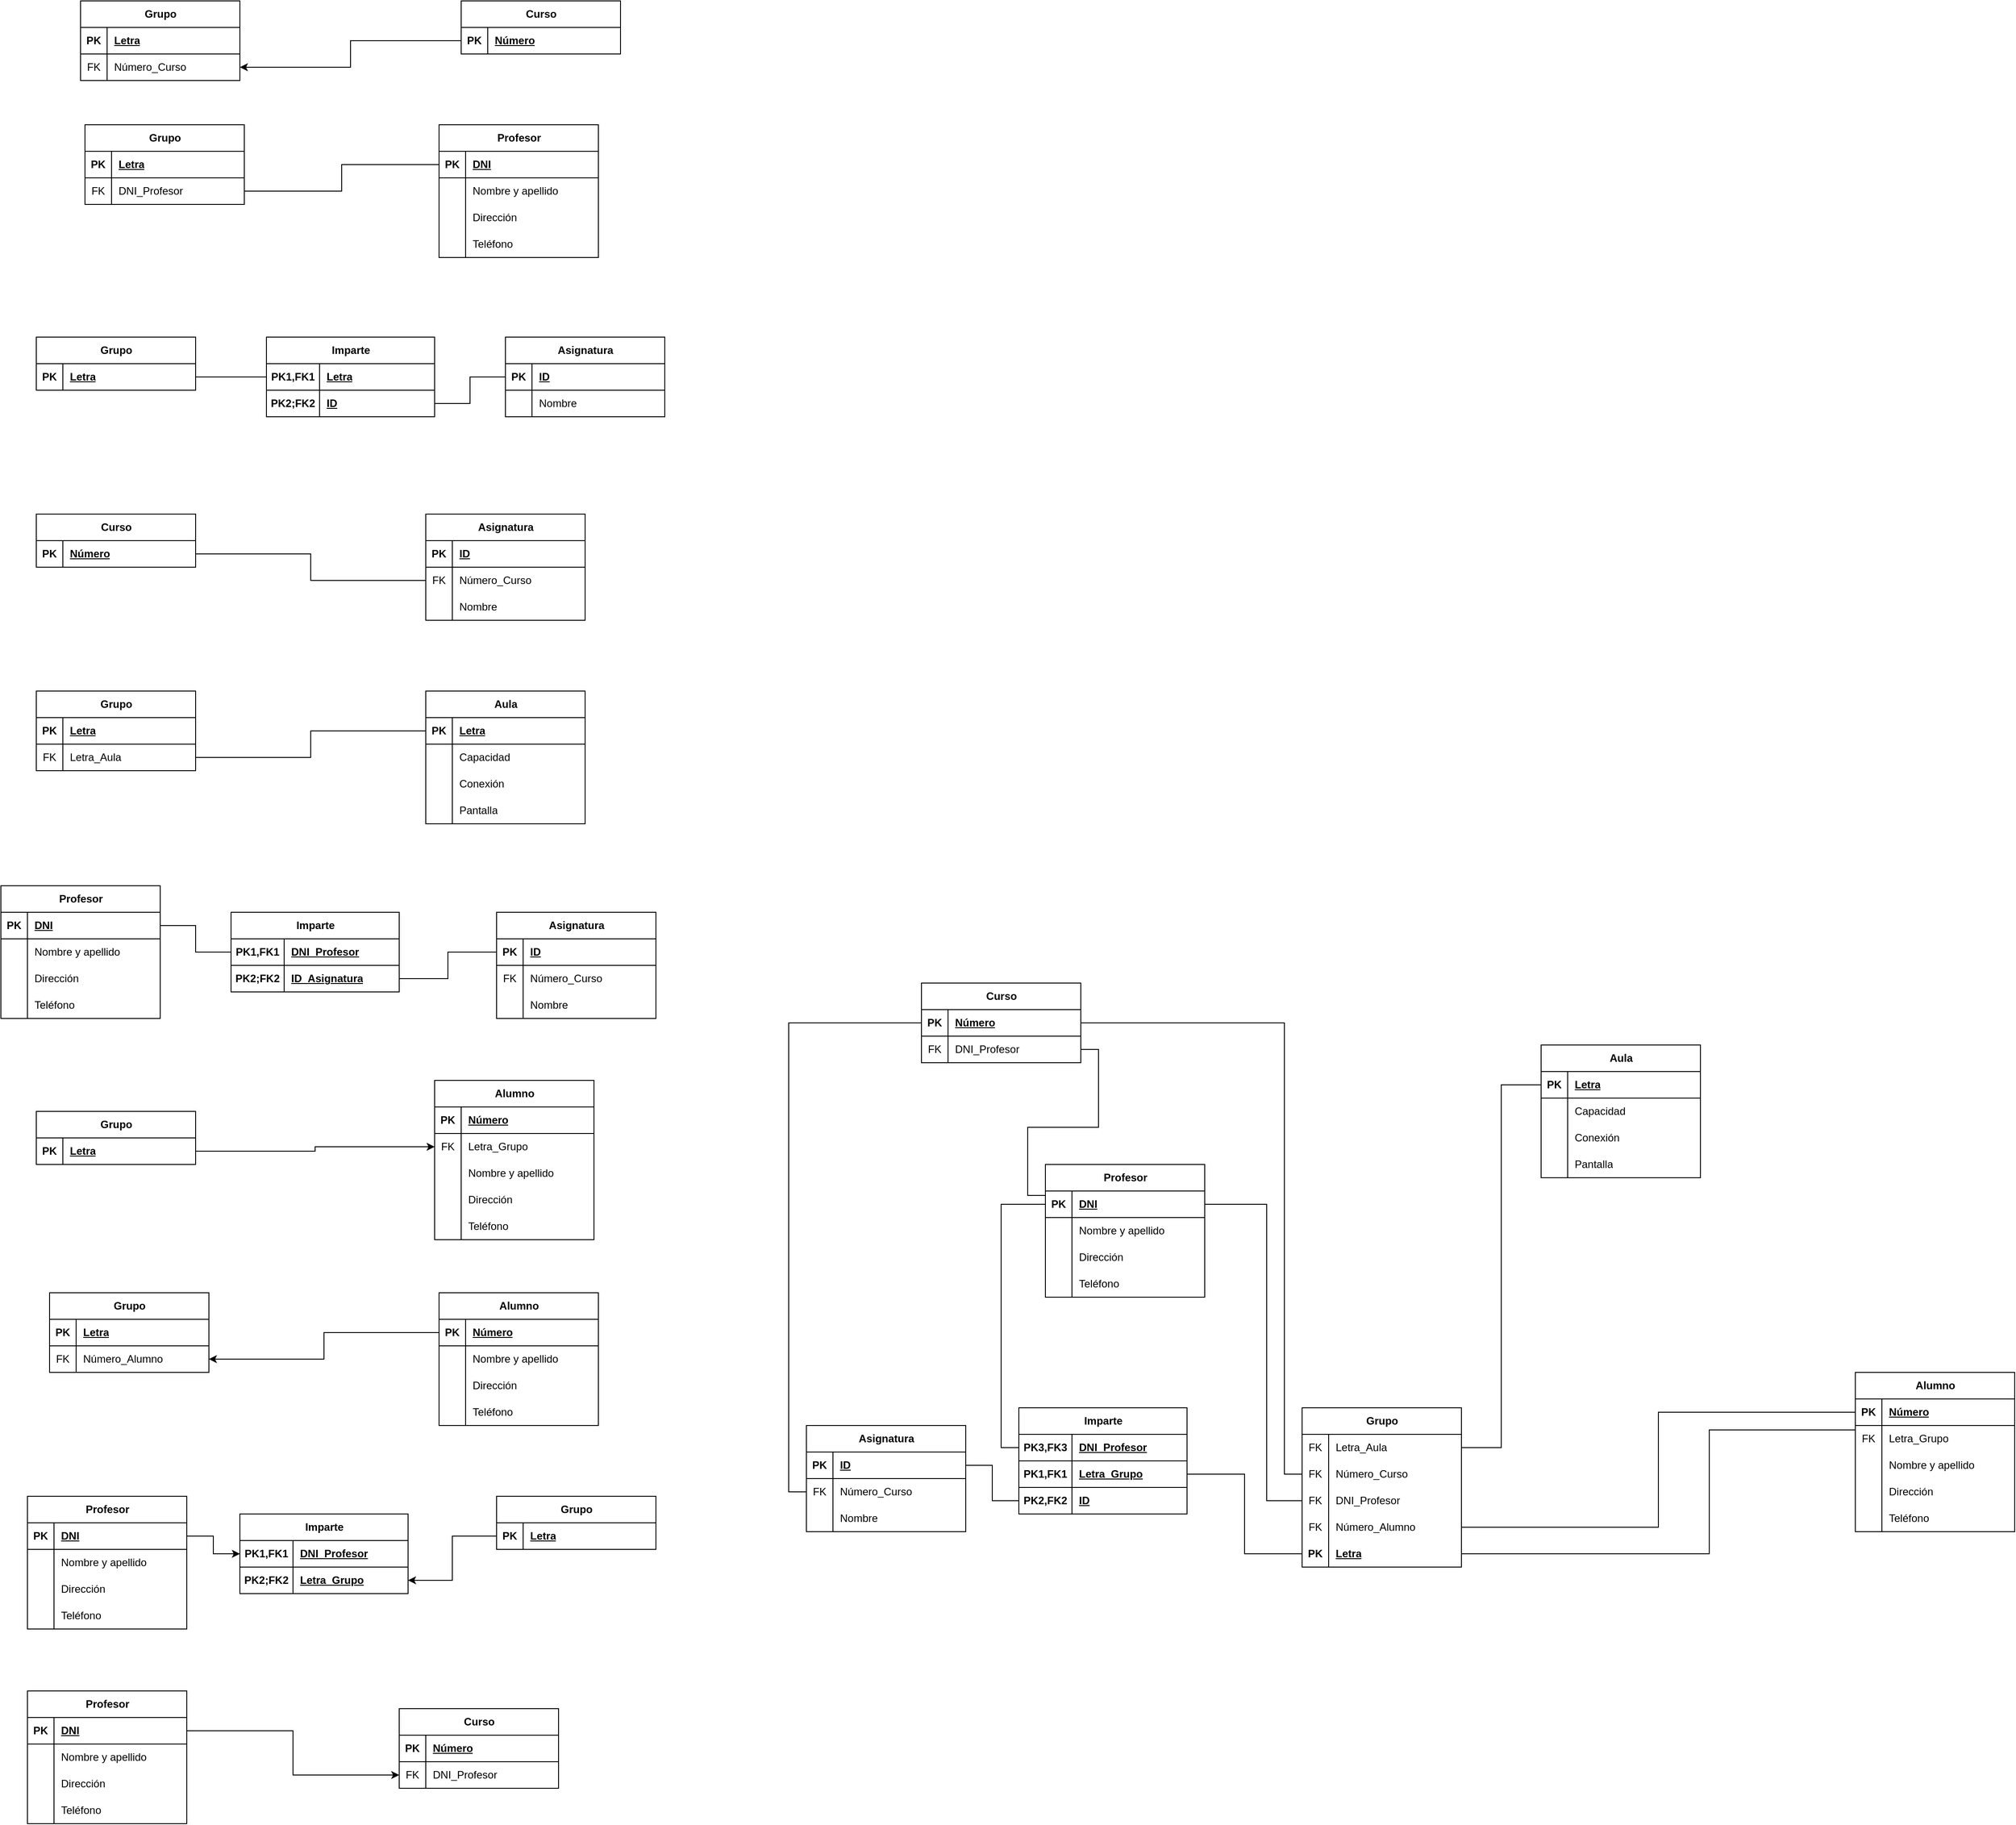 <mxfile version="22.0.8" type="github">
  <diagram name="Page-1" id="YGzHI4bNKkFX8sW-OBtW">
    <mxGraphModel dx="3187" dy="1671" grid="1" gridSize="10" guides="1" tooltips="1" connect="1" arrows="1" fold="1" page="1" pageScale="1" pageWidth="850" pageHeight="1100" math="0" shadow="0">
      <root>
        <mxCell id="0" />
        <mxCell id="1" parent="0" />
        <mxCell id="4Zdf2zJaDWuv9F3FMxjq-1" value="Grupo" style="shape=table;startSize=30;container=1;collapsible=1;childLayout=tableLayout;fixedRows=1;rowLines=0;fontStyle=1;align=center;resizeLast=1;html=1;" vertex="1" parent="1">
          <mxGeometry x="70" y="410" width="180" height="60" as="geometry" />
        </mxCell>
        <mxCell id="4Zdf2zJaDWuv9F3FMxjq-2" value="" style="shape=tableRow;horizontal=0;startSize=0;swimlaneHead=0;swimlaneBody=0;fillColor=none;collapsible=0;dropTarget=0;points=[[0,0.5],[1,0.5]];portConstraint=eastwest;top=0;left=0;right=0;bottom=1;" vertex="1" parent="4Zdf2zJaDWuv9F3FMxjq-1">
          <mxGeometry y="30" width="180" height="30" as="geometry" />
        </mxCell>
        <mxCell id="4Zdf2zJaDWuv9F3FMxjq-3" value="PK" style="shape=partialRectangle;connectable=0;fillColor=none;top=0;left=0;bottom=0;right=0;fontStyle=1;overflow=hidden;whiteSpace=wrap;html=1;" vertex="1" parent="4Zdf2zJaDWuv9F3FMxjq-2">
          <mxGeometry width="30" height="30" as="geometry">
            <mxRectangle width="30" height="30" as="alternateBounds" />
          </mxGeometry>
        </mxCell>
        <mxCell id="4Zdf2zJaDWuv9F3FMxjq-4" value="Letra" style="shape=partialRectangle;connectable=0;fillColor=none;top=0;left=0;bottom=0;right=0;align=left;spacingLeft=6;fontStyle=5;overflow=hidden;whiteSpace=wrap;html=1;" vertex="1" parent="4Zdf2zJaDWuv9F3FMxjq-2">
          <mxGeometry x="30" width="150" height="30" as="geometry">
            <mxRectangle width="150" height="30" as="alternateBounds" />
          </mxGeometry>
        </mxCell>
        <mxCell id="4Zdf2zJaDWuv9F3FMxjq-14" value="Imparte" style="shape=table;startSize=30;container=1;collapsible=1;childLayout=tableLayout;fixedRows=1;rowLines=0;fontStyle=1;align=center;resizeLast=1;html=1;" vertex="1" parent="1">
          <mxGeometry x="330" y="410" width="190" height="90" as="geometry" />
        </mxCell>
        <mxCell id="4Zdf2zJaDWuv9F3FMxjq-15" value="" style="shape=tableRow;horizontal=0;startSize=0;swimlaneHead=0;swimlaneBody=0;fillColor=none;collapsible=0;dropTarget=0;points=[[0,0.5],[1,0.5]];portConstraint=eastwest;top=0;left=0;right=0;bottom=1;" vertex="1" parent="4Zdf2zJaDWuv9F3FMxjq-14">
          <mxGeometry y="30" width="190" height="30" as="geometry" />
        </mxCell>
        <mxCell id="4Zdf2zJaDWuv9F3FMxjq-16" value="PK1,FK1" style="shape=partialRectangle;connectable=0;fillColor=none;top=0;left=0;bottom=0;right=0;fontStyle=1;overflow=hidden;whiteSpace=wrap;html=1;" vertex="1" parent="4Zdf2zJaDWuv9F3FMxjq-15">
          <mxGeometry width="60" height="30" as="geometry">
            <mxRectangle width="60" height="30" as="alternateBounds" />
          </mxGeometry>
        </mxCell>
        <mxCell id="4Zdf2zJaDWuv9F3FMxjq-17" value="Letra" style="shape=partialRectangle;connectable=0;fillColor=none;top=0;left=0;bottom=0;right=0;align=left;spacingLeft=6;fontStyle=5;overflow=hidden;whiteSpace=wrap;html=1;" vertex="1" parent="4Zdf2zJaDWuv9F3FMxjq-15">
          <mxGeometry x="60" width="130" height="30" as="geometry">
            <mxRectangle width="130" height="30" as="alternateBounds" />
          </mxGeometry>
        </mxCell>
        <mxCell id="4Zdf2zJaDWuv9F3FMxjq-66" value="" style="shape=tableRow;horizontal=0;startSize=0;swimlaneHead=0;swimlaneBody=0;fillColor=none;collapsible=0;dropTarget=0;points=[[0,0.5],[1,0.5]];portConstraint=eastwest;top=0;left=0;right=0;bottom=1;" vertex="1" parent="4Zdf2zJaDWuv9F3FMxjq-14">
          <mxGeometry y="60" width="190" height="30" as="geometry" />
        </mxCell>
        <mxCell id="4Zdf2zJaDWuv9F3FMxjq-67" value="PK2;FK2" style="shape=partialRectangle;connectable=0;fillColor=none;top=0;left=0;bottom=0;right=0;fontStyle=1;overflow=hidden;whiteSpace=wrap;html=1;" vertex="1" parent="4Zdf2zJaDWuv9F3FMxjq-66">
          <mxGeometry width="60" height="30" as="geometry">
            <mxRectangle width="60" height="30" as="alternateBounds" />
          </mxGeometry>
        </mxCell>
        <mxCell id="4Zdf2zJaDWuv9F3FMxjq-68" value="ID" style="shape=partialRectangle;connectable=0;fillColor=none;top=0;left=0;bottom=0;right=0;align=left;spacingLeft=6;fontStyle=5;overflow=hidden;whiteSpace=wrap;html=1;" vertex="1" parent="4Zdf2zJaDWuv9F3FMxjq-66">
          <mxGeometry x="60" width="130" height="30" as="geometry">
            <mxRectangle width="130" height="30" as="alternateBounds" />
          </mxGeometry>
        </mxCell>
        <mxCell id="4Zdf2zJaDWuv9F3FMxjq-27" value="Asignatura" style="shape=table;startSize=30;container=1;collapsible=1;childLayout=tableLayout;fixedRows=1;rowLines=0;fontStyle=1;align=center;resizeLast=1;html=1;" vertex="1" parent="1">
          <mxGeometry x="600" y="410" width="180" height="90" as="geometry" />
        </mxCell>
        <mxCell id="4Zdf2zJaDWuv9F3FMxjq-28" value="" style="shape=tableRow;horizontal=0;startSize=0;swimlaneHead=0;swimlaneBody=0;fillColor=none;collapsible=0;dropTarget=0;points=[[0,0.5],[1,0.5]];portConstraint=eastwest;top=0;left=0;right=0;bottom=1;" vertex="1" parent="4Zdf2zJaDWuv9F3FMxjq-27">
          <mxGeometry y="30" width="180" height="30" as="geometry" />
        </mxCell>
        <mxCell id="4Zdf2zJaDWuv9F3FMxjq-29" value="PK" style="shape=partialRectangle;connectable=0;fillColor=none;top=0;left=0;bottom=0;right=0;fontStyle=1;overflow=hidden;whiteSpace=wrap;html=1;" vertex="1" parent="4Zdf2zJaDWuv9F3FMxjq-28">
          <mxGeometry width="30" height="30" as="geometry">
            <mxRectangle width="30" height="30" as="alternateBounds" />
          </mxGeometry>
        </mxCell>
        <mxCell id="4Zdf2zJaDWuv9F3FMxjq-30" value="ID" style="shape=partialRectangle;connectable=0;fillColor=none;top=0;left=0;bottom=0;right=0;align=left;spacingLeft=6;fontStyle=5;overflow=hidden;whiteSpace=wrap;html=1;" vertex="1" parent="4Zdf2zJaDWuv9F3FMxjq-28">
          <mxGeometry x="30" width="150" height="30" as="geometry">
            <mxRectangle width="150" height="30" as="alternateBounds" />
          </mxGeometry>
        </mxCell>
        <mxCell id="4Zdf2zJaDWuv9F3FMxjq-31" value="" style="shape=tableRow;horizontal=0;startSize=0;swimlaneHead=0;swimlaneBody=0;fillColor=none;collapsible=0;dropTarget=0;points=[[0,0.5],[1,0.5]];portConstraint=eastwest;top=0;left=0;right=0;bottom=0;" vertex="1" parent="4Zdf2zJaDWuv9F3FMxjq-27">
          <mxGeometry y="60" width="180" height="30" as="geometry" />
        </mxCell>
        <mxCell id="4Zdf2zJaDWuv9F3FMxjq-32" value="" style="shape=partialRectangle;connectable=0;fillColor=none;top=0;left=0;bottom=0;right=0;editable=1;overflow=hidden;whiteSpace=wrap;html=1;" vertex="1" parent="4Zdf2zJaDWuv9F3FMxjq-31">
          <mxGeometry width="30" height="30" as="geometry">
            <mxRectangle width="30" height="30" as="alternateBounds" />
          </mxGeometry>
        </mxCell>
        <mxCell id="4Zdf2zJaDWuv9F3FMxjq-33" value="Nombre" style="shape=partialRectangle;connectable=0;fillColor=none;top=0;left=0;bottom=0;right=0;align=left;spacingLeft=6;overflow=hidden;whiteSpace=wrap;html=1;" vertex="1" parent="4Zdf2zJaDWuv9F3FMxjq-31">
          <mxGeometry x="30" width="150" height="30" as="geometry">
            <mxRectangle width="150" height="30" as="alternateBounds" />
          </mxGeometry>
        </mxCell>
        <mxCell id="4Zdf2zJaDWuv9F3FMxjq-69" style="edgeStyle=orthogonalEdgeStyle;rounded=0;orthogonalLoop=1;jettySize=auto;html=1;entryX=0;entryY=0.5;entryDx=0;entryDy=0;endArrow=none;endFill=0;" edge="1" parent="1" source="4Zdf2zJaDWuv9F3FMxjq-2" target="4Zdf2zJaDWuv9F3FMxjq-15">
          <mxGeometry relative="1" as="geometry" />
        </mxCell>
        <mxCell id="4Zdf2zJaDWuv9F3FMxjq-70" style="edgeStyle=orthogonalEdgeStyle;rounded=0;orthogonalLoop=1;jettySize=auto;html=1;entryX=1;entryY=0.5;entryDx=0;entryDy=0;endArrow=none;endFill=0;" edge="1" parent="1" source="4Zdf2zJaDWuv9F3FMxjq-28" target="4Zdf2zJaDWuv9F3FMxjq-66">
          <mxGeometry relative="1" as="geometry" />
        </mxCell>
        <mxCell id="4Zdf2zJaDWuv9F3FMxjq-71" value="Grupo" style="shape=table;startSize=30;container=1;collapsible=1;childLayout=tableLayout;fixedRows=1;rowLines=0;fontStyle=1;align=center;resizeLast=1;html=1;" vertex="1" parent="1">
          <mxGeometry x="125" y="170" width="180" height="90" as="geometry" />
        </mxCell>
        <mxCell id="4Zdf2zJaDWuv9F3FMxjq-72" value="" style="shape=tableRow;horizontal=0;startSize=0;swimlaneHead=0;swimlaneBody=0;fillColor=none;collapsible=0;dropTarget=0;points=[[0,0.5],[1,0.5]];portConstraint=eastwest;top=0;left=0;right=0;bottom=1;" vertex="1" parent="4Zdf2zJaDWuv9F3FMxjq-71">
          <mxGeometry y="30" width="180" height="30" as="geometry" />
        </mxCell>
        <mxCell id="4Zdf2zJaDWuv9F3FMxjq-73" value="PK" style="shape=partialRectangle;connectable=0;fillColor=none;top=0;left=0;bottom=0;right=0;fontStyle=1;overflow=hidden;whiteSpace=wrap;html=1;" vertex="1" parent="4Zdf2zJaDWuv9F3FMxjq-72">
          <mxGeometry width="30" height="30" as="geometry">
            <mxRectangle width="30" height="30" as="alternateBounds" />
          </mxGeometry>
        </mxCell>
        <mxCell id="4Zdf2zJaDWuv9F3FMxjq-74" value="Letra" style="shape=partialRectangle;connectable=0;fillColor=none;top=0;left=0;bottom=0;right=0;align=left;spacingLeft=6;fontStyle=5;overflow=hidden;whiteSpace=wrap;html=1;" vertex="1" parent="4Zdf2zJaDWuv9F3FMxjq-72">
          <mxGeometry x="30" width="150" height="30" as="geometry">
            <mxRectangle width="150" height="30" as="alternateBounds" />
          </mxGeometry>
        </mxCell>
        <mxCell id="4Zdf2zJaDWuv9F3FMxjq-99" value="" style="shape=tableRow;horizontal=0;startSize=0;swimlaneHead=0;swimlaneBody=0;fillColor=none;collapsible=0;dropTarget=0;points=[[0,0.5],[1,0.5]];portConstraint=eastwest;top=0;left=0;right=0;bottom=0;" vertex="1" parent="4Zdf2zJaDWuv9F3FMxjq-71">
          <mxGeometry y="60" width="180" height="30" as="geometry" />
        </mxCell>
        <mxCell id="4Zdf2zJaDWuv9F3FMxjq-100" value="FK" style="shape=partialRectangle;connectable=0;fillColor=none;top=0;left=0;bottom=0;right=0;fontStyle=0;overflow=hidden;whiteSpace=wrap;html=1;" vertex="1" parent="4Zdf2zJaDWuv9F3FMxjq-99">
          <mxGeometry width="30" height="30" as="geometry">
            <mxRectangle width="30" height="30" as="alternateBounds" />
          </mxGeometry>
        </mxCell>
        <mxCell id="4Zdf2zJaDWuv9F3FMxjq-101" value="DNI_Profesor" style="shape=partialRectangle;connectable=0;fillColor=none;top=0;left=0;bottom=0;right=0;align=left;spacingLeft=6;fontStyle=0;overflow=hidden;whiteSpace=wrap;html=1;" vertex="1" parent="4Zdf2zJaDWuv9F3FMxjq-99">
          <mxGeometry x="30" width="150" height="30" as="geometry">
            <mxRectangle width="150" height="30" as="alternateBounds" />
          </mxGeometry>
        </mxCell>
        <mxCell id="4Zdf2zJaDWuv9F3FMxjq-84" value="Profesor" style="shape=table;startSize=30;container=1;collapsible=1;childLayout=tableLayout;fixedRows=1;rowLines=0;fontStyle=1;align=center;resizeLast=1;html=1;" vertex="1" parent="1">
          <mxGeometry x="525" y="170" width="180" height="150" as="geometry" />
        </mxCell>
        <mxCell id="4Zdf2zJaDWuv9F3FMxjq-85" value="" style="shape=tableRow;horizontal=0;startSize=0;swimlaneHead=0;swimlaneBody=0;fillColor=none;collapsible=0;dropTarget=0;points=[[0,0.5],[1,0.5]];portConstraint=eastwest;top=0;left=0;right=0;bottom=1;" vertex="1" parent="4Zdf2zJaDWuv9F3FMxjq-84">
          <mxGeometry y="30" width="180" height="30" as="geometry" />
        </mxCell>
        <mxCell id="4Zdf2zJaDWuv9F3FMxjq-86" value="PK" style="shape=partialRectangle;connectable=0;fillColor=none;top=0;left=0;bottom=0;right=0;fontStyle=1;overflow=hidden;whiteSpace=wrap;html=1;" vertex="1" parent="4Zdf2zJaDWuv9F3FMxjq-85">
          <mxGeometry width="30" height="30" as="geometry">
            <mxRectangle width="30" height="30" as="alternateBounds" />
          </mxGeometry>
        </mxCell>
        <mxCell id="4Zdf2zJaDWuv9F3FMxjq-87" value="DNI" style="shape=partialRectangle;connectable=0;fillColor=none;top=0;left=0;bottom=0;right=0;align=left;spacingLeft=6;fontStyle=5;overflow=hidden;whiteSpace=wrap;html=1;" vertex="1" parent="4Zdf2zJaDWuv9F3FMxjq-85">
          <mxGeometry x="30" width="150" height="30" as="geometry">
            <mxRectangle width="150" height="30" as="alternateBounds" />
          </mxGeometry>
        </mxCell>
        <mxCell id="4Zdf2zJaDWuv9F3FMxjq-88" value="" style="shape=tableRow;horizontal=0;startSize=0;swimlaneHead=0;swimlaneBody=0;fillColor=none;collapsible=0;dropTarget=0;points=[[0,0.5],[1,0.5]];portConstraint=eastwest;top=0;left=0;right=0;bottom=0;" vertex="1" parent="4Zdf2zJaDWuv9F3FMxjq-84">
          <mxGeometry y="60" width="180" height="30" as="geometry" />
        </mxCell>
        <mxCell id="4Zdf2zJaDWuv9F3FMxjq-89" value="" style="shape=partialRectangle;connectable=0;fillColor=none;top=0;left=0;bottom=0;right=0;editable=1;overflow=hidden;whiteSpace=wrap;html=1;" vertex="1" parent="4Zdf2zJaDWuv9F3FMxjq-88">
          <mxGeometry width="30" height="30" as="geometry">
            <mxRectangle width="30" height="30" as="alternateBounds" />
          </mxGeometry>
        </mxCell>
        <mxCell id="4Zdf2zJaDWuv9F3FMxjq-90" value="Nombre y apellido" style="shape=partialRectangle;connectable=0;fillColor=none;top=0;left=0;bottom=0;right=0;align=left;spacingLeft=6;overflow=hidden;whiteSpace=wrap;html=1;" vertex="1" parent="4Zdf2zJaDWuv9F3FMxjq-88">
          <mxGeometry x="30" width="150" height="30" as="geometry">
            <mxRectangle width="150" height="30" as="alternateBounds" />
          </mxGeometry>
        </mxCell>
        <mxCell id="4Zdf2zJaDWuv9F3FMxjq-91" value="" style="shape=tableRow;horizontal=0;startSize=0;swimlaneHead=0;swimlaneBody=0;fillColor=none;collapsible=0;dropTarget=0;points=[[0,0.5],[1,0.5]];portConstraint=eastwest;top=0;left=0;right=0;bottom=0;" vertex="1" parent="4Zdf2zJaDWuv9F3FMxjq-84">
          <mxGeometry y="90" width="180" height="30" as="geometry" />
        </mxCell>
        <mxCell id="4Zdf2zJaDWuv9F3FMxjq-92" value="" style="shape=partialRectangle;connectable=0;fillColor=none;top=0;left=0;bottom=0;right=0;editable=1;overflow=hidden;whiteSpace=wrap;html=1;" vertex="1" parent="4Zdf2zJaDWuv9F3FMxjq-91">
          <mxGeometry width="30" height="30" as="geometry">
            <mxRectangle width="30" height="30" as="alternateBounds" />
          </mxGeometry>
        </mxCell>
        <mxCell id="4Zdf2zJaDWuv9F3FMxjq-93" value="Dirección" style="shape=partialRectangle;connectable=0;fillColor=none;top=0;left=0;bottom=0;right=0;align=left;spacingLeft=6;overflow=hidden;whiteSpace=wrap;html=1;" vertex="1" parent="4Zdf2zJaDWuv9F3FMxjq-91">
          <mxGeometry x="30" width="150" height="30" as="geometry">
            <mxRectangle width="150" height="30" as="alternateBounds" />
          </mxGeometry>
        </mxCell>
        <mxCell id="4Zdf2zJaDWuv9F3FMxjq-94" value="" style="shape=tableRow;horizontal=0;startSize=0;swimlaneHead=0;swimlaneBody=0;fillColor=none;collapsible=0;dropTarget=0;points=[[0,0.5],[1,0.5]];portConstraint=eastwest;top=0;left=0;right=0;bottom=0;" vertex="1" parent="4Zdf2zJaDWuv9F3FMxjq-84">
          <mxGeometry y="120" width="180" height="30" as="geometry" />
        </mxCell>
        <mxCell id="4Zdf2zJaDWuv9F3FMxjq-95" value="" style="shape=partialRectangle;connectable=0;fillColor=none;top=0;left=0;bottom=0;right=0;editable=1;overflow=hidden;whiteSpace=wrap;html=1;" vertex="1" parent="4Zdf2zJaDWuv9F3FMxjq-94">
          <mxGeometry width="30" height="30" as="geometry">
            <mxRectangle width="30" height="30" as="alternateBounds" />
          </mxGeometry>
        </mxCell>
        <mxCell id="4Zdf2zJaDWuv9F3FMxjq-96" value="Teléfono" style="shape=partialRectangle;connectable=0;fillColor=none;top=0;left=0;bottom=0;right=0;align=left;spacingLeft=6;overflow=hidden;whiteSpace=wrap;html=1;" vertex="1" parent="4Zdf2zJaDWuv9F3FMxjq-94">
          <mxGeometry x="30" width="150" height="30" as="geometry">
            <mxRectangle width="150" height="30" as="alternateBounds" />
          </mxGeometry>
        </mxCell>
        <mxCell id="4Zdf2zJaDWuv9F3FMxjq-98" style="edgeStyle=orthogonalEdgeStyle;rounded=0;orthogonalLoop=1;jettySize=auto;html=1;entryX=1;entryY=0.5;entryDx=0;entryDy=0;endArrow=none;endFill=0;" edge="1" parent="1" source="4Zdf2zJaDWuv9F3FMxjq-85" target="4Zdf2zJaDWuv9F3FMxjq-99">
          <mxGeometry relative="1" as="geometry">
            <mxPoint x="345" y="240" as="targetPoint" />
          </mxGeometry>
        </mxCell>
        <mxCell id="4Zdf2zJaDWuv9F3FMxjq-102" value="Grupo" style="shape=table;startSize=30;container=1;collapsible=1;childLayout=tableLayout;fixedRows=1;rowLines=0;fontStyle=1;align=center;resizeLast=1;html=1;" vertex="1" parent="1">
          <mxGeometry x="120" y="30" width="180" height="90" as="geometry" />
        </mxCell>
        <mxCell id="4Zdf2zJaDWuv9F3FMxjq-103" value="" style="shape=tableRow;horizontal=0;startSize=0;swimlaneHead=0;swimlaneBody=0;fillColor=none;collapsible=0;dropTarget=0;points=[[0,0.5],[1,0.5]];portConstraint=eastwest;top=0;left=0;right=0;bottom=1;" vertex="1" parent="4Zdf2zJaDWuv9F3FMxjq-102">
          <mxGeometry y="30" width="180" height="30" as="geometry" />
        </mxCell>
        <mxCell id="4Zdf2zJaDWuv9F3FMxjq-104" value="PK" style="shape=partialRectangle;connectable=0;fillColor=none;top=0;left=0;bottom=0;right=0;fontStyle=1;overflow=hidden;whiteSpace=wrap;html=1;" vertex="1" parent="4Zdf2zJaDWuv9F3FMxjq-103">
          <mxGeometry width="30" height="30" as="geometry">
            <mxRectangle width="30" height="30" as="alternateBounds" />
          </mxGeometry>
        </mxCell>
        <mxCell id="4Zdf2zJaDWuv9F3FMxjq-105" value="Letra" style="shape=partialRectangle;connectable=0;fillColor=none;top=0;left=0;bottom=0;right=0;align=left;spacingLeft=6;fontStyle=5;overflow=hidden;whiteSpace=wrap;html=1;" vertex="1" parent="4Zdf2zJaDWuv9F3FMxjq-103">
          <mxGeometry x="30" width="150" height="30" as="geometry">
            <mxRectangle width="150" height="30" as="alternateBounds" />
          </mxGeometry>
        </mxCell>
        <mxCell id="4Zdf2zJaDWuv9F3FMxjq-106" value="" style="shape=tableRow;horizontal=0;startSize=0;swimlaneHead=0;swimlaneBody=0;fillColor=none;collapsible=0;dropTarget=0;points=[[0,0.5],[1,0.5]];portConstraint=eastwest;top=0;left=0;right=0;bottom=0;" vertex="1" parent="4Zdf2zJaDWuv9F3FMxjq-102">
          <mxGeometry y="60" width="180" height="30" as="geometry" />
        </mxCell>
        <mxCell id="4Zdf2zJaDWuv9F3FMxjq-107" value="FK" style="shape=partialRectangle;connectable=0;fillColor=none;top=0;left=0;bottom=0;right=0;fontStyle=0;overflow=hidden;whiteSpace=wrap;html=1;" vertex="1" parent="4Zdf2zJaDWuv9F3FMxjq-106">
          <mxGeometry width="30" height="30" as="geometry">
            <mxRectangle width="30" height="30" as="alternateBounds" />
          </mxGeometry>
        </mxCell>
        <mxCell id="4Zdf2zJaDWuv9F3FMxjq-108" value="Número_Curso" style="shape=partialRectangle;connectable=0;fillColor=none;top=0;left=0;bottom=0;right=0;align=left;spacingLeft=6;fontStyle=0;overflow=hidden;whiteSpace=wrap;html=1;" vertex="1" parent="4Zdf2zJaDWuv9F3FMxjq-106">
          <mxGeometry x="30" width="150" height="30" as="geometry">
            <mxRectangle width="150" height="30" as="alternateBounds" />
          </mxGeometry>
        </mxCell>
        <mxCell id="4Zdf2zJaDWuv9F3FMxjq-118" value="Curso" style="shape=table;startSize=30;container=1;collapsible=1;childLayout=tableLayout;fixedRows=1;rowLines=0;fontStyle=1;align=center;resizeLast=1;html=1;" vertex="1" parent="1">
          <mxGeometry x="550" y="30" width="180" height="60" as="geometry" />
        </mxCell>
        <mxCell id="4Zdf2zJaDWuv9F3FMxjq-119" value="" style="shape=tableRow;horizontal=0;startSize=0;swimlaneHead=0;swimlaneBody=0;fillColor=none;collapsible=0;dropTarget=0;points=[[0,0.5],[1,0.5]];portConstraint=eastwest;top=0;left=0;right=0;bottom=1;" vertex="1" parent="4Zdf2zJaDWuv9F3FMxjq-118">
          <mxGeometry y="30" width="180" height="30" as="geometry" />
        </mxCell>
        <mxCell id="4Zdf2zJaDWuv9F3FMxjq-120" value="PK" style="shape=partialRectangle;connectable=0;fillColor=none;top=0;left=0;bottom=0;right=0;fontStyle=1;overflow=hidden;whiteSpace=wrap;html=1;" vertex="1" parent="4Zdf2zJaDWuv9F3FMxjq-119">
          <mxGeometry width="30" height="30" as="geometry">
            <mxRectangle width="30" height="30" as="alternateBounds" />
          </mxGeometry>
        </mxCell>
        <mxCell id="4Zdf2zJaDWuv9F3FMxjq-121" value="Número" style="shape=partialRectangle;connectable=0;fillColor=none;top=0;left=0;bottom=0;right=0;align=left;spacingLeft=6;fontStyle=5;overflow=hidden;whiteSpace=wrap;html=1;" vertex="1" parent="4Zdf2zJaDWuv9F3FMxjq-119">
          <mxGeometry x="30" width="150" height="30" as="geometry">
            <mxRectangle width="150" height="30" as="alternateBounds" />
          </mxGeometry>
        </mxCell>
        <mxCell id="4Zdf2zJaDWuv9F3FMxjq-131" style="edgeStyle=orthogonalEdgeStyle;rounded=0;orthogonalLoop=1;jettySize=auto;html=1;entryX=1;entryY=0.5;entryDx=0;entryDy=0;" edge="1" parent="1" source="4Zdf2zJaDWuv9F3FMxjq-119" target="4Zdf2zJaDWuv9F3FMxjq-106">
          <mxGeometry relative="1" as="geometry" />
        </mxCell>
        <mxCell id="4Zdf2zJaDWuv9F3FMxjq-132" value="Curso" style="shape=table;startSize=30;container=1;collapsible=1;childLayout=tableLayout;fixedRows=1;rowLines=0;fontStyle=1;align=center;resizeLast=1;html=1;" vertex="1" parent="1">
          <mxGeometry x="70" y="610" width="180" height="60" as="geometry" />
        </mxCell>
        <mxCell id="4Zdf2zJaDWuv9F3FMxjq-133" value="" style="shape=tableRow;horizontal=0;startSize=0;swimlaneHead=0;swimlaneBody=0;fillColor=none;collapsible=0;dropTarget=0;points=[[0,0.5],[1,0.5]];portConstraint=eastwest;top=0;left=0;right=0;bottom=1;" vertex="1" parent="4Zdf2zJaDWuv9F3FMxjq-132">
          <mxGeometry y="30" width="180" height="30" as="geometry" />
        </mxCell>
        <mxCell id="4Zdf2zJaDWuv9F3FMxjq-134" value="PK" style="shape=partialRectangle;connectable=0;fillColor=none;top=0;left=0;bottom=0;right=0;fontStyle=1;overflow=hidden;whiteSpace=wrap;html=1;" vertex="1" parent="4Zdf2zJaDWuv9F3FMxjq-133">
          <mxGeometry width="30" height="30" as="geometry">
            <mxRectangle width="30" height="30" as="alternateBounds" />
          </mxGeometry>
        </mxCell>
        <mxCell id="4Zdf2zJaDWuv9F3FMxjq-135" value="Número" style="shape=partialRectangle;connectable=0;fillColor=none;top=0;left=0;bottom=0;right=0;align=left;spacingLeft=6;fontStyle=5;overflow=hidden;whiteSpace=wrap;html=1;" vertex="1" parent="4Zdf2zJaDWuv9F3FMxjq-133">
          <mxGeometry x="30" width="150" height="30" as="geometry">
            <mxRectangle width="150" height="30" as="alternateBounds" />
          </mxGeometry>
        </mxCell>
        <mxCell id="4Zdf2zJaDWuv9F3FMxjq-145" value="Asignatura" style="shape=table;startSize=30;container=1;collapsible=1;childLayout=tableLayout;fixedRows=1;rowLines=0;fontStyle=1;align=center;resizeLast=1;html=1;" vertex="1" parent="1">
          <mxGeometry x="510" y="610" width="180" height="120" as="geometry" />
        </mxCell>
        <mxCell id="4Zdf2zJaDWuv9F3FMxjq-146" value="" style="shape=tableRow;horizontal=0;startSize=0;swimlaneHead=0;swimlaneBody=0;fillColor=none;collapsible=0;dropTarget=0;points=[[0,0.5],[1,0.5]];portConstraint=eastwest;top=0;left=0;right=0;bottom=1;" vertex="1" parent="4Zdf2zJaDWuv9F3FMxjq-145">
          <mxGeometry y="30" width="180" height="30" as="geometry" />
        </mxCell>
        <mxCell id="4Zdf2zJaDWuv9F3FMxjq-147" value="PK" style="shape=partialRectangle;connectable=0;fillColor=none;top=0;left=0;bottom=0;right=0;fontStyle=1;overflow=hidden;whiteSpace=wrap;html=1;" vertex="1" parent="4Zdf2zJaDWuv9F3FMxjq-146">
          <mxGeometry width="30" height="30" as="geometry">
            <mxRectangle width="30" height="30" as="alternateBounds" />
          </mxGeometry>
        </mxCell>
        <mxCell id="4Zdf2zJaDWuv9F3FMxjq-148" value="ID" style="shape=partialRectangle;connectable=0;fillColor=none;top=0;left=0;bottom=0;right=0;align=left;spacingLeft=6;fontStyle=5;overflow=hidden;whiteSpace=wrap;html=1;" vertex="1" parent="4Zdf2zJaDWuv9F3FMxjq-146">
          <mxGeometry x="30" width="150" height="30" as="geometry">
            <mxRectangle width="150" height="30" as="alternateBounds" />
          </mxGeometry>
        </mxCell>
        <mxCell id="4Zdf2zJaDWuv9F3FMxjq-159" value="" style="shape=tableRow;horizontal=0;startSize=0;swimlaneHead=0;swimlaneBody=0;fillColor=none;collapsible=0;dropTarget=0;points=[[0,0.5],[1,0.5]];portConstraint=eastwest;top=0;left=0;right=0;bottom=0;" vertex="1" parent="4Zdf2zJaDWuv9F3FMxjq-145">
          <mxGeometry y="60" width="180" height="30" as="geometry" />
        </mxCell>
        <mxCell id="4Zdf2zJaDWuv9F3FMxjq-160" value="FK" style="shape=partialRectangle;connectable=0;fillColor=none;top=0;left=0;bottom=0;right=0;fontStyle=0;overflow=hidden;whiteSpace=wrap;html=1;" vertex="1" parent="4Zdf2zJaDWuv9F3FMxjq-159">
          <mxGeometry width="30" height="30" as="geometry">
            <mxRectangle width="30" height="30" as="alternateBounds" />
          </mxGeometry>
        </mxCell>
        <mxCell id="4Zdf2zJaDWuv9F3FMxjq-161" value="Número_Curso" style="shape=partialRectangle;connectable=0;fillColor=none;top=0;left=0;bottom=0;right=0;align=left;spacingLeft=6;fontStyle=0;overflow=hidden;whiteSpace=wrap;html=1;" vertex="1" parent="4Zdf2zJaDWuv9F3FMxjq-159">
          <mxGeometry x="30" width="150" height="30" as="geometry">
            <mxRectangle width="150" height="30" as="alternateBounds" />
          </mxGeometry>
        </mxCell>
        <mxCell id="4Zdf2zJaDWuv9F3FMxjq-149" value="" style="shape=tableRow;horizontal=0;startSize=0;swimlaneHead=0;swimlaneBody=0;fillColor=none;collapsible=0;dropTarget=0;points=[[0,0.5],[1,0.5]];portConstraint=eastwest;top=0;left=0;right=0;bottom=0;" vertex="1" parent="4Zdf2zJaDWuv9F3FMxjq-145">
          <mxGeometry y="90" width="180" height="30" as="geometry" />
        </mxCell>
        <mxCell id="4Zdf2zJaDWuv9F3FMxjq-150" value="" style="shape=partialRectangle;connectable=0;fillColor=none;top=0;left=0;bottom=0;right=0;editable=1;overflow=hidden;whiteSpace=wrap;html=1;" vertex="1" parent="4Zdf2zJaDWuv9F3FMxjq-149">
          <mxGeometry width="30" height="30" as="geometry">
            <mxRectangle width="30" height="30" as="alternateBounds" />
          </mxGeometry>
        </mxCell>
        <mxCell id="4Zdf2zJaDWuv9F3FMxjq-151" value="Nombre" style="shape=partialRectangle;connectable=0;fillColor=none;top=0;left=0;bottom=0;right=0;align=left;spacingLeft=6;overflow=hidden;whiteSpace=wrap;html=1;" vertex="1" parent="4Zdf2zJaDWuv9F3FMxjq-149">
          <mxGeometry x="30" width="150" height="30" as="geometry">
            <mxRectangle width="150" height="30" as="alternateBounds" />
          </mxGeometry>
        </mxCell>
        <mxCell id="4Zdf2zJaDWuv9F3FMxjq-158" style="edgeStyle=orthogonalEdgeStyle;rounded=0;orthogonalLoop=1;jettySize=auto;html=1;entryX=0;entryY=0.5;entryDx=0;entryDy=0;endArrow=none;endFill=0;" edge="1" parent="1" source="4Zdf2zJaDWuv9F3FMxjq-133" target="4Zdf2zJaDWuv9F3FMxjq-159">
          <mxGeometry relative="1" as="geometry">
            <mxPoint x="380" y="670" as="targetPoint" />
          </mxGeometry>
        </mxCell>
        <mxCell id="4Zdf2zJaDWuv9F3FMxjq-162" value="Grupo" style="shape=table;startSize=30;container=1;collapsible=1;childLayout=tableLayout;fixedRows=1;rowLines=0;fontStyle=1;align=center;resizeLast=1;html=1;" vertex="1" parent="1">
          <mxGeometry x="70" y="810" width="180" height="90" as="geometry" />
        </mxCell>
        <mxCell id="4Zdf2zJaDWuv9F3FMxjq-163" value="" style="shape=tableRow;horizontal=0;startSize=0;swimlaneHead=0;swimlaneBody=0;fillColor=none;collapsible=0;dropTarget=0;points=[[0,0.5],[1,0.5]];portConstraint=eastwest;top=0;left=0;right=0;bottom=1;" vertex="1" parent="4Zdf2zJaDWuv9F3FMxjq-162">
          <mxGeometry y="30" width="180" height="30" as="geometry" />
        </mxCell>
        <mxCell id="4Zdf2zJaDWuv9F3FMxjq-164" value="PK" style="shape=partialRectangle;connectable=0;fillColor=none;top=0;left=0;bottom=0;right=0;fontStyle=1;overflow=hidden;whiteSpace=wrap;html=1;" vertex="1" parent="4Zdf2zJaDWuv9F3FMxjq-163">
          <mxGeometry width="30" height="30" as="geometry">
            <mxRectangle width="30" height="30" as="alternateBounds" />
          </mxGeometry>
        </mxCell>
        <mxCell id="4Zdf2zJaDWuv9F3FMxjq-165" value="Letra" style="shape=partialRectangle;connectable=0;fillColor=none;top=0;left=0;bottom=0;right=0;align=left;spacingLeft=6;fontStyle=5;overflow=hidden;whiteSpace=wrap;html=1;" vertex="1" parent="4Zdf2zJaDWuv9F3FMxjq-163">
          <mxGeometry x="30" width="150" height="30" as="geometry">
            <mxRectangle width="150" height="30" as="alternateBounds" />
          </mxGeometry>
        </mxCell>
        <mxCell id="4Zdf2zJaDWuv9F3FMxjq-166" value="" style="shape=tableRow;horizontal=0;startSize=0;swimlaneHead=0;swimlaneBody=0;fillColor=none;collapsible=0;dropTarget=0;points=[[0,0.5],[1,0.5]];portConstraint=eastwest;top=0;left=0;right=0;bottom=0;" vertex="1" parent="4Zdf2zJaDWuv9F3FMxjq-162">
          <mxGeometry y="60" width="180" height="30" as="geometry" />
        </mxCell>
        <mxCell id="4Zdf2zJaDWuv9F3FMxjq-167" value="FK" style="shape=partialRectangle;connectable=0;fillColor=none;top=0;left=0;bottom=0;right=0;fontStyle=0;overflow=hidden;whiteSpace=wrap;html=1;" vertex="1" parent="4Zdf2zJaDWuv9F3FMxjq-166">
          <mxGeometry width="30" height="30" as="geometry">
            <mxRectangle width="30" height="30" as="alternateBounds" />
          </mxGeometry>
        </mxCell>
        <mxCell id="4Zdf2zJaDWuv9F3FMxjq-168" value="Letra_Aula" style="shape=partialRectangle;connectable=0;fillColor=none;top=0;left=0;bottom=0;right=0;align=left;spacingLeft=6;fontStyle=0;overflow=hidden;whiteSpace=wrap;html=1;" vertex="1" parent="4Zdf2zJaDWuv9F3FMxjq-166">
          <mxGeometry x="30" width="150" height="30" as="geometry">
            <mxRectangle width="150" height="30" as="alternateBounds" />
          </mxGeometry>
        </mxCell>
        <mxCell id="4Zdf2zJaDWuv9F3FMxjq-178" value="Aula" style="shape=table;startSize=30;container=1;collapsible=1;childLayout=tableLayout;fixedRows=1;rowLines=0;fontStyle=1;align=center;resizeLast=1;html=1;" vertex="1" parent="1">
          <mxGeometry x="510" y="810" width="180" height="150" as="geometry" />
        </mxCell>
        <mxCell id="4Zdf2zJaDWuv9F3FMxjq-179" value="" style="shape=tableRow;horizontal=0;startSize=0;swimlaneHead=0;swimlaneBody=0;fillColor=none;collapsible=0;dropTarget=0;points=[[0,0.5],[1,0.5]];portConstraint=eastwest;top=0;left=0;right=0;bottom=1;" vertex="1" parent="4Zdf2zJaDWuv9F3FMxjq-178">
          <mxGeometry y="30" width="180" height="30" as="geometry" />
        </mxCell>
        <mxCell id="4Zdf2zJaDWuv9F3FMxjq-180" value="PK" style="shape=partialRectangle;connectable=0;fillColor=none;top=0;left=0;bottom=0;right=0;fontStyle=1;overflow=hidden;whiteSpace=wrap;html=1;" vertex="1" parent="4Zdf2zJaDWuv9F3FMxjq-179">
          <mxGeometry width="30" height="30" as="geometry">
            <mxRectangle width="30" height="30" as="alternateBounds" />
          </mxGeometry>
        </mxCell>
        <mxCell id="4Zdf2zJaDWuv9F3FMxjq-181" value="Letra" style="shape=partialRectangle;connectable=0;fillColor=none;top=0;left=0;bottom=0;right=0;align=left;spacingLeft=6;fontStyle=5;overflow=hidden;whiteSpace=wrap;html=1;" vertex="1" parent="4Zdf2zJaDWuv9F3FMxjq-179">
          <mxGeometry x="30" width="150" height="30" as="geometry">
            <mxRectangle width="150" height="30" as="alternateBounds" />
          </mxGeometry>
        </mxCell>
        <mxCell id="4Zdf2zJaDWuv9F3FMxjq-185" value="" style="shape=tableRow;horizontal=0;startSize=0;swimlaneHead=0;swimlaneBody=0;fillColor=none;collapsible=0;dropTarget=0;points=[[0,0.5],[1,0.5]];portConstraint=eastwest;top=0;left=0;right=0;bottom=0;" vertex="1" parent="4Zdf2zJaDWuv9F3FMxjq-178">
          <mxGeometry y="60" width="180" height="30" as="geometry" />
        </mxCell>
        <mxCell id="4Zdf2zJaDWuv9F3FMxjq-186" value="" style="shape=partialRectangle;connectable=0;fillColor=none;top=0;left=0;bottom=0;right=0;editable=1;overflow=hidden;whiteSpace=wrap;html=1;" vertex="1" parent="4Zdf2zJaDWuv9F3FMxjq-185">
          <mxGeometry width="30" height="30" as="geometry">
            <mxRectangle width="30" height="30" as="alternateBounds" />
          </mxGeometry>
        </mxCell>
        <mxCell id="4Zdf2zJaDWuv9F3FMxjq-187" value="Capacidad" style="shape=partialRectangle;connectable=0;fillColor=none;top=0;left=0;bottom=0;right=0;align=left;spacingLeft=6;overflow=hidden;whiteSpace=wrap;html=1;" vertex="1" parent="4Zdf2zJaDWuv9F3FMxjq-185">
          <mxGeometry x="30" width="150" height="30" as="geometry">
            <mxRectangle width="150" height="30" as="alternateBounds" />
          </mxGeometry>
        </mxCell>
        <mxCell id="4Zdf2zJaDWuv9F3FMxjq-188" value="" style="shape=tableRow;horizontal=0;startSize=0;swimlaneHead=0;swimlaneBody=0;fillColor=none;collapsible=0;dropTarget=0;points=[[0,0.5],[1,0.5]];portConstraint=eastwest;top=0;left=0;right=0;bottom=0;" vertex="1" parent="4Zdf2zJaDWuv9F3FMxjq-178">
          <mxGeometry y="90" width="180" height="30" as="geometry" />
        </mxCell>
        <mxCell id="4Zdf2zJaDWuv9F3FMxjq-189" value="" style="shape=partialRectangle;connectable=0;fillColor=none;top=0;left=0;bottom=0;right=0;editable=1;overflow=hidden;whiteSpace=wrap;html=1;" vertex="1" parent="4Zdf2zJaDWuv9F3FMxjq-188">
          <mxGeometry width="30" height="30" as="geometry">
            <mxRectangle width="30" height="30" as="alternateBounds" />
          </mxGeometry>
        </mxCell>
        <mxCell id="4Zdf2zJaDWuv9F3FMxjq-190" value="Conexión" style="shape=partialRectangle;connectable=0;fillColor=none;top=0;left=0;bottom=0;right=0;align=left;spacingLeft=6;overflow=hidden;whiteSpace=wrap;html=1;" vertex="1" parent="4Zdf2zJaDWuv9F3FMxjq-188">
          <mxGeometry x="30" width="150" height="30" as="geometry">
            <mxRectangle width="150" height="30" as="alternateBounds" />
          </mxGeometry>
        </mxCell>
        <mxCell id="4Zdf2zJaDWuv9F3FMxjq-191" value="" style="shape=tableRow;horizontal=0;startSize=0;swimlaneHead=0;swimlaneBody=0;fillColor=none;collapsible=0;dropTarget=0;points=[[0,0.5],[1,0.5]];portConstraint=eastwest;top=0;left=0;right=0;bottom=0;" vertex="1" parent="4Zdf2zJaDWuv9F3FMxjq-178">
          <mxGeometry y="120" width="180" height="30" as="geometry" />
        </mxCell>
        <mxCell id="4Zdf2zJaDWuv9F3FMxjq-192" value="" style="shape=partialRectangle;connectable=0;fillColor=none;top=0;left=0;bottom=0;right=0;editable=1;overflow=hidden;whiteSpace=wrap;html=1;" vertex="1" parent="4Zdf2zJaDWuv9F3FMxjq-191">
          <mxGeometry width="30" height="30" as="geometry">
            <mxRectangle width="30" height="30" as="alternateBounds" />
          </mxGeometry>
        </mxCell>
        <mxCell id="4Zdf2zJaDWuv9F3FMxjq-193" value="Pantalla" style="shape=partialRectangle;connectable=0;fillColor=none;top=0;left=0;bottom=0;right=0;align=left;spacingLeft=6;overflow=hidden;whiteSpace=wrap;html=1;" vertex="1" parent="4Zdf2zJaDWuv9F3FMxjq-191">
          <mxGeometry x="30" width="150" height="30" as="geometry">
            <mxRectangle width="150" height="30" as="alternateBounds" />
          </mxGeometry>
        </mxCell>
        <mxCell id="4Zdf2zJaDWuv9F3FMxjq-194" style="edgeStyle=orthogonalEdgeStyle;rounded=0;orthogonalLoop=1;jettySize=auto;html=1;entryX=1;entryY=0.5;entryDx=0;entryDy=0;endArrow=none;endFill=0;" edge="1" parent="1" source="4Zdf2zJaDWuv9F3FMxjq-179" target="4Zdf2zJaDWuv9F3FMxjq-166">
          <mxGeometry relative="1" as="geometry" />
        </mxCell>
        <mxCell id="4Zdf2zJaDWuv9F3FMxjq-195" value="Grupo" style="shape=table;startSize=30;container=1;collapsible=1;childLayout=tableLayout;fixedRows=1;rowLines=0;fontStyle=1;align=center;resizeLast=1;html=1;" vertex="1" parent="1">
          <mxGeometry x="70" y="1285" width="180" height="60" as="geometry" />
        </mxCell>
        <mxCell id="4Zdf2zJaDWuv9F3FMxjq-196" value="" style="shape=tableRow;horizontal=0;startSize=0;swimlaneHead=0;swimlaneBody=0;fillColor=none;collapsible=0;dropTarget=0;points=[[0,0.5],[1,0.5]];portConstraint=eastwest;top=0;left=0;right=0;bottom=1;" vertex="1" parent="4Zdf2zJaDWuv9F3FMxjq-195">
          <mxGeometry y="30" width="180" height="30" as="geometry" />
        </mxCell>
        <mxCell id="4Zdf2zJaDWuv9F3FMxjq-197" value="PK" style="shape=partialRectangle;connectable=0;fillColor=none;top=0;left=0;bottom=0;right=0;fontStyle=1;overflow=hidden;whiteSpace=wrap;html=1;" vertex="1" parent="4Zdf2zJaDWuv9F3FMxjq-196">
          <mxGeometry width="30" height="30" as="geometry">
            <mxRectangle width="30" height="30" as="alternateBounds" />
          </mxGeometry>
        </mxCell>
        <mxCell id="4Zdf2zJaDWuv9F3FMxjq-198" value="Letra" style="shape=partialRectangle;connectable=0;fillColor=none;top=0;left=0;bottom=0;right=0;align=left;spacingLeft=6;fontStyle=5;overflow=hidden;whiteSpace=wrap;html=1;" vertex="1" parent="4Zdf2zJaDWuv9F3FMxjq-196">
          <mxGeometry x="30" width="150" height="30" as="geometry">
            <mxRectangle width="150" height="30" as="alternateBounds" />
          </mxGeometry>
        </mxCell>
        <mxCell id="4Zdf2zJaDWuv9F3FMxjq-227" style="edgeStyle=orthogonalEdgeStyle;rounded=0;orthogonalLoop=1;jettySize=auto;html=1;entryX=0;entryY=0.5;entryDx=0;entryDy=0;" edge="1" parent="1" source="4Zdf2zJaDWuv9F3FMxjq-196" target="4Zdf2zJaDWuv9F3FMxjq-224">
          <mxGeometry relative="1" as="geometry" />
        </mxCell>
        <mxCell id="4Zdf2zJaDWuv9F3FMxjq-244" value="Alumno" style="shape=table;startSize=30;container=1;collapsible=1;childLayout=tableLayout;fixedRows=1;rowLines=0;fontStyle=1;align=center;resizeLast=1;html=1;" vertex="1" parent="1">
          <mxGeometry x="525" y="1490" width="180" height="150" as="geometry" />
        </mxCell>
        <mxCell id="4Zdf2zJaDWuv9F3FMxjq-245" value="" style="shape=tableRow;horizontal=0;startSize=0;swimlaneHead=0;swimlaneBody=0;fillColor=none;collapsible=0;dropTarget=0;points=[[0,0.5],[1,0.5]];portConstraint=eastwest;top=0;left=0;right=0;bottom=1;" vertex="1" parent="4Zdf2zJaDWuv9F3FMxjq-244">
          <mxGeometry y="30" width="180" height="30" as="geometry" />
        </mxCell>
        <mxCell id="4Zdf2zJaDWuv9F3FMxjq-246" value="PK" style="shape=partialRectangle;connectable=0;fillColor=none;top=0;left=0;bottom=0;right=0;fontStyle=1;overflow=hidden;whiteSpace=wrap;html=1;" vertex="1" parent="4Zdf2zJaDWuv9F3FMxjq-245">
          <mxGeometry width="30" height="30" as="geometry">
            <mxRectangle width="30" height="30" as="alternateBounds" />
          </mxGeometry>
        </mxCell>
        <mxCell id="4Zdf2zJaDWuv9F3FMxjq-247" value="Número" style="shape=partialRectangle;connectable=0;fillColor=none;top=0;left=0;bottom=0;right=0;align=left;spacingLeft=6;fontStyle=5;overflow=hidden;whiteSpace=wrap;html=1;" vertex="1" parent="4Zdf2zJaDWuv9F3FMxjq-245">
          <mxGeometry x="30" width="150" height="30" as="geometry">
            <mxRectangle width="150" height="30" as="alternateBounds" />
          </mxGeometry>
        </mxCell>
        <mxCell id="4Zdf2zJaDWuv9F3FMxjq-251" value="" style="shape=tableRow;horizontal=0;startSize=0;swimlaneHead=0;swimlaneBody=0;fillColor=none;collapsible=0;dropTarget=0;points=[[0,0.5],[1,0.5]];portConstraint=eastwest;top=0;left=0;right=0;bottom=0;" vertex="1" parent="4Zdf2zJaDWuv9F3FMxjq-244">
          <mxGeometry y="60" width="180" height="30" as="geometry" />
        </mxCell>
        <mxCell id="4Zdf2zJaDWuv9F3FMxjq-252" value="" style="shape=partialRectangle;connectable=0;fillColor=none;top=0;left=0;bottom=0;right=0;editable=1;overflow=hidden;whiteSpace=wrap;html=1;" vertex="1" parent="4Zdf2zJaDWuv9F3FMxjq-251">
          <mxGeometry width="30" height="30" as="geometry">
            <mxRectangle width="30" height="30" as="alternateBounds" />
          </mxGeometry>
        </mxCell>
        <mxCell id="4Zdf2zJaDWuv9F3FMxjq-253" value="Nombre y apellido" style="shape=partialRectangle;connectable=0;fillColor=none;top=0;left=0;bottom=0;right=0;align=left;spacingLeft=6;overflow=hidden;whiteSpace=wrap;html=1;" vertex="1" parent="4Zdf2zJaDWuv9F3FMxjq-251">
          <mxGeometry x="30" width="150" height="30" as="geometry">
            <mxRectangle width="150" height="30" as="alternateBounds" />
          </mxGeometry>
        </mxCell>
        <mxCell id="4Zdf2zJaDWuv9F3FMxjq-254" value="" style="shape=tableRow;horizontal=0;startSize=0;swimlaneHead=0;swimlaneBody=0;fillColor=none;collapsible=0;dropTarget=0;points=[[0,0.5],[1,0.5]];portConstraint=eastwest;top=0;left=0;right=0;bottom=0;" vertex="1" parent="4Zdf2zJaDWuv9F3FMxjq-244">
          <mxGeometry y="90" width="180" height="30" as="geometry" />
        </mxCell>
        <mxCell id="4Zdf2zJaDWuv9F3FMxjq-255" value="" style="shape=partialRectangle;connectable=0;fillColor=none;top=0;left=0;bottom=0;right=0;editable=1;overflow=hidden;whiteSpace=wrap;html=1;" vertex="1" parent="4Zdf2zJaDWuv9F3FMxjq-254">
          <mxGeometry width="30" height="30" as="geometry">
            <mxRectangle width="30" height="30" as="alternateBounds" />
          </mxGeometry>
        </mxCell>
        <mxCell id="4Zdf2zJaDWuv9F3FMxjq-256" value="Dirección" style="shape=partialRectangle;connectable=0;fillColor=none;top=0;left=0;bottom=0;right=0;align=left;spacingLeft=6;overflow=hidden;whiteSpace=wrap;html=1;" vertex="1" parent="4Zdf2zJaDWuv9F3FMxjq-254">
          <mxGeometry x="30" width="150" height="30" as="geometry">
            <mxRectangle width="150" height="30" as="alternateBounds" />
          </mxGeometry>
        </mxCell>
        <mxCell id="4Zdf2zJaDWuv9F3FMxjq-257" value="" style="shape=tableRow;horizontal=0;startSize=0;swimlaneHead=0;swimlaneBody=0;fillColor=none;collapsible=0;dropTarget=0;points=[[0,0.5],[1,0.5]];portConstraint=eastwest;top=0;left=0;right=0;bottom=0;" vertex="1" parent="4Zdf2zJaDWuv9F3FMxjq-244">
          <mxGeometry y="120" width="180" height="30" as="geometry" />
        </mxCell>
        <mxCell id="4Zdf2zJaDWuv9F3FMxjq-258" value="" style="shape=partialRectangle;connectable=0;fillColor=none;top=0;left=0;bottom=0;right=0;editable=1;overflow=hidden;whiteSpace=wrap;html=1;" vertex="1" parent="4Zdf2zJaDWuv9F3FMxjq-257">
          <mxGeometry width="30" height="30" as="geometry">
            <mxRectangle width="30" height="30" as="alternateBounds" />
          </mxGeometry>
        </mxCell>
        <mxCell id="4Zdf2zJaDWuv9F3FMxjq-259" value="Teléfono" style="shape=partialRectangle;connectable=0;fillColor=none;top=0;left=0;bottom=0;right=0;align=left;spacingLeft=6;overflow=hidden;whiteSpace=wrap;html=1;" vertex="1" parent="4Zdf2zJaDWuv9F3FMxjq-257">
          <mxGeometry x="30" width="150" height="30" as="geometry">
            <mxRectangle width="150" height="30" as="alternateBounds" />
          </mxGeometry>
        </mxCell>
        <mxCell id="4Zdf2zJaDWuv9F3FMxjq-260" value="Grupo" style="shape=table;startSize=30;container=1;collapsible=1;childLayout=tableLayout;fixedRows=1;rowLines=0;fontStyle=1;align=center;resizeLast=1;html=1;" vertex="1" parent="1">
          <mxGeometry x="85" y="1490" width="180" height="90" as="geometry" />
        </mxCell>
        <mxCell id="4Zdf2zJaDWuv9F3FMxjq-261" value="" style="shape=tableRow;horizontal=0;startSize=0;swimlaneHead=0;swimlaneBody=0;fillColor=none;collapsible=0;dropTarget=0;points=[[0,0.5],[1,0.5]];portConstraint=eastwest;top=0;left=0;right=0;bottom=1;" vertex="1" parent="4Zdf2zJaDWuv9F3FMxjq-260">
          <mxGeometry y="30" width="180" height="30" as="geometry" />
        </mxCell>
        <mxCell id="4Zdf2zJaDWuv9F3FMxjq-262" value="PK" style="shape=partialRectangle;connectable=0;fillColor=none;top=0;left=0;bottom=0;right=0;fontStyle=1;overflow=hidden;whiteSpace=wrap;html=1;" vertex="1" parent="4Zdf2zJaDWuv9F3FMxjq-261">
          <mxGeometry width="30" height="30" as="geometry">
            <mxRectangle width="30" height="30" as="alternateBounds" />
          </mxGeometry>
        </mxCell>
        <mxCell id="4Zdf2zJaDWuv9F3FMxjq-263" value="Letra" style="shape=partialRectangle;connectable=0;fillColor=none;top=0;left=0;bottom=0;right=0;align=left;spacingLeft=6;fontStyle=5;overflow=hidden;whiteSpace=wrap;html=1;" vertex="1" parent="4Zdf2zJaDWuv9F3FMxjq-261">
          <mxGeometry x="30" width="150" height="30" as="geometry">
            <mxRectangle width="150" height="30" as="alternateBounds" />
          </mxGeometry>
        </mxCell>
        <mxCell id="4Zdf2zJaDWuv9F3FMxjq-264" value="" style="shape=tableRow;horizontal=0;startSize=0;swimlaneHead=0;swimlaneBody=0;fillColor=none;collapsible=0;dropTarget=0;points=[[0,0.5],[1,0.5]];portConstraint=eastwest;top=0;left=0;right=0;bottom=0;" vertex="1" parent="4Zdf2zJaDWuv9F3FMxjq-260">
          <mxGeometry y="60" width="180" height="30" as="geometry" />
        </mxCell>
        <mxCell id="4Zdf2zJaDWuv9F3FMxjq-265" value="FK" style="shape=partialRectangle;connectable=0;fillColor=none;top=0;left=0;bottom=0;right=0;fontStyle=0;overflow=hidden;whiteSpace=wrap;html=1;" vertex="1" parent="4Zdf2zJaDWuv9F3FMxjq-264">
          <mxGeometry width="30" height="30" as="geometry">
            <mxRectangle width="30" height="30" as="alternateBounds" />
          </mxGeometry>
        </mxCell>
        <mxCell id="4Zdf2zJaDWuv9F3FMxjq-266" value="Número_Alumno" style="shape=partialRectangle;connectable=0;fillColor=none;top=0;left=0;bottom=0;right=0;align=left;spacingLeft=6;fontStyle=0;overflow=hidden;whiteSpace=wrap;html=1;" vertex="1" parent="4Zdf2zJaDWuv9F3FMxjq-264">
          <mxGeometry x="30" width="150" height="30" as="geometry">
            <mxRectangle width="150" height="30" as="alternateBounds" />
          </mxGeometry>
        </mxCell>
        <mxCell id="4Zdf2zJaDWuv9F3FMxjq-277" style="edgeStyle=orthogonalEdgeStyle;rounded=0;orthogonalLoop=1;jettySize=auto;html=1;entryX=1;entryY=0.5;entryDx=0;entryDy=0;" edge="1" parent="1" source="4Zdf2zJaDWuv9F3FMxjq-245" target="4Zdf2zJaDWuv9F3FMxjq-264">
          <mxGeometry relative="1" as="geometry" />
        </mxCell>
        <mxCell id="4Zdf2zJaDWuv9F3FMxjq-211" value="Alumno" style="shape=table;startSize=30;container=1;collapsible=1;childLayout=tableLayout;fixedRows=1;rowLines=0;fontStyle=1;align=center;resizeLast=1;html=1;" vertex="1" parent="1">
          <mxGeometry x="520" y="1250" width="180" height="180" as="geometry" />
        </mxCell>
        <mxCell id="4Zdf2zJaDWuv9F3FMxjq-212" value="" style="shape=tableRow;horizontal=0;startSize=0;swimlaneHead=0;swimlaneBody=0;fillColor=none;collapsible=0;dropTarget=0;points=[[0,0.5],[1,0.5]];portConstraint=eastwest;top=0;left=0;right=0;bottom=1;" vertex="1" parent="4Zdf2zJaDWuv9F3FMxjq-211">
          <mxGeometry y="30" width="180" height="30" as="geometry" />
        </mxCell>
        <mxCell id="4Zdf2zJaDWuv9F3FMxjq-213" value="PK" style="shape=partialRectangle;connectable=0;fillColor=none;top=0;left=0;bottom=0;right=0;fontStyle=1;overflow=hidden;whiteSpace=wrap;html=1;" vertex="1" parent="4Zdf2zJaDWuv9F3FMxjq-212">
          <mxGeometry width="30" height="30" as="geometry">
            <mxRectangle width="30" height="30" as="alternateBounds" />
          </mxGeometry>
        </mxCell>
        <mxCell id="4Zdf2zJaDWuv9F3FMxjq-214" value="Número" style="shape=partialRectangle;connectable=0;fillColor=none;top=0;left=0;bottom=0;right=0;align=left;spacingLeft=6;fontStyle=5;overflow=hidden;whiteSpace=wrap;html=1;" vertex="1" parent="4Zdf2zJaDWuv9F3FMxjq-212">
          <mxGeometry x="30" width="150" height="30" as="geometry">
            <mxRectangle width="150" height="30" as="alternateBounds" />
          </mxGeometry>
        </mxCell>
        <mxCell id="4Zdf2zJaDWuv9F3FMxjq-224" value="" style="shape=tableRow;horizontal=0;startSize=0;swimlaneHead=0;swimlaneBody=0;fillColor=none;collapsible=0;dropTarget=0;points=[[0,0.5],[1,0.5]];portConstraint=eastwest;top=0;left=0;right=0;bottom=0;" vertex="1" parent="4Zdf2zJaDWuv9F3FMxjq-211">
          <mxGeometry y="60" width="180" height="30" as="geometry" />
        </mxCell>
        <mxCell id="4Zdf2zJaDWuv9F3FMxjq-225" value="FK" style="shape=partialRectangle;connectable=0;fillColor=none;top=0;left=0;bottom=0;right=0;fontStyle=0;overflow=hidden;whiteSpace=wrap;html=1;" vertex="1" parent="4Zdf2zJaDWuv9F3FMxjq-224">
          <mxGeometry width="30" height="30" as="geometry">
            <mxRectangle width="30" height="30" as="alternateBounds" />
          </mxGeometry>
        </mxCell>
        <mxCell id="4Zdf2zJaDWuv9F3FMxjq-226" value="Letra_Grupo" style="shape=partialRectangle;connectable=0;fillColor=none;top=0;left=0;bottom=0;right=0;align=left;spacingLeft=6;fontStyle=0;overflow=hidden;whiteSpace=wrap;html=1;" vertex="1" parent="4Zdf2zJaDWuv9F3FMxjq-224">
          <mxGeometry x="30" width="150" height="30" as="geometry">
            <mxRectangle width="150" height="30" as="alternateBounds" />
          </mxGeometry>
        </mxCell>
        <mxCell id="4Zdf2zJaDWuv9F3FMxjq-215" value="" style="shape=tableRow;horizontal=0;startSize=0;swimlaneHead=0;swimlaneBody=0;fillColor=none;collapsible=0;dropTarget=0;points=[[0,0.5],[1,0.5]];portConstraint=eastwest;top=0;left=0;right=0;bottom=0;" vertex="1" parent="4Zdf2zJaDWuv9F3FMxjq-211">
          <mxGeometry y="90" width="180" height="30" as="geometry" />
        </mxCell>
        <mxCell id="4Zdf2zJaDWuv9F3FMxjq-216" value="" style="shape=partialRectangle;connectable=0;fillColor=none;top=0;left=0;bottom=0;right=0;editable=1;overflow=hidden;whiteSpace=wrap;html=1;" vertex="1" parent="4Zdf2zJaDWuv9F3FMxjq-215">
          <mxGeometry width="30" height="30" as="geometry">
            <mxRectangle width="30" height="30" as="alternateBounds" />
          </mxGeometry>
        </mxCell>
        <mxCell id="4Zdf2zJaDWuv9F3FMxjq-217" value="Nombre y apellido" style="shape=partialRectangle;connectable=0;fillColor=none;top=0;left=0;bottom=0;right=0;align=left;spacingLeft=6;overflow=hidden;whiteSpace=wrap;html=1;" vertex="1" parent="4Zdf2zJaDWuv9F3FMxjq-215">
          <mxGeometry x="30" width="150" height="30" as="geometry">
            <mxRectangle width="150" height="30" as="alternateBounds" />
          </mxGeometry>
        </mxCell>
        <mxCell id="4Zdf2zJaDWuv9F3FMxjq-218" value="" style="shape=tableRow;horizontal=0;startSize=0;swimlaneHead=0;swimlaneBody=0;fillColor=none;collapsible=0;dropTarget=0;points=[[0,0.5],[1,0.5]];portConstraint=eastwest;top=0;left=0;right=0;bottom=0;" vertex="1" parent="4Zdf2zJaDWuv9F3FMxjq-211">
          <mxGeometry y="120" width="180" height="30" as="geometry" />
        </mxCell>
        <mxCell id="4Zdf2zJaDWuv9F3FMxjq-219" value="" style="shape=partialRectangle;connectable=0;fillColor=none;top=0;left=0;bottom=0;right=0;editable=1;overflow=hidden;whiteSpace=wrap;html=1;" vertex="1" parent="4Zdf2zJaDWuv9F3FMxjq-218">
          <mxGeometry width="30" height="30" as="geometry">
            <mxRectangle width="30" height="30" as="alternateBounds" />
          </mxGeometry>
        </mxCell>
        <mxCell id="4Zdf2zJaDWuv9F3FMxjq-220" value="Dirección" style="shape=partialRectangle;connectable=0;fillColor=none;top=0;left=0;bottom=0;right=0;align=left;spacingLeft=6;overflow=hidden;whiteSpace=wrap;html=1;" vertex="1" parent="4Zdf2zJaDWuv9F3FMxjq-218">
          <mxGeometry x="30" width="150" height="30" as="geometry">
            <mxRectangle width="150" height="30" as="alternateBounds" />
          </mxGeometry>
        </mxCell>
        <mxCell id="4Zdf2zJaDWuv9F3FMxjq-221" value="" style="shape=tableRow;horizontal=0;startSize=0;swimlaneHead=0;swimlaneBody=0;fillColor=none;collapsible=0;dropTarget=0;points=[[0,0.5],[1,0.5]];portConstraint=eastwest;top=0;left=0;right=0;bottom=0;" vertex="1" parent="4Zdf2zJaDWuv9F3FMxjq-211">
          <mxGeometry y="150" width="180" height="30" as="geometry" />
        </mxCell>
        <mxCell id="4Zdf2zJaDWuv9F3FMxjq-222" value="" style="shape=partialRectangle;connectable=0;fillColor=none;top=0;left=0;bottom=0;right=0;editable=1;overflow=hidden;whiteSpace=wrap;html=1;" vertex="1" parent="4Zdf2zJaDWuv9F3FMxjq-221">
          <mxGeometry width="30" height="30" as="geometry">
            <mxRectangle width="30" height="30" as="alternateBounds" />
          </mxGeometry>
        </mxCell>
        <mxCell id="4Zdf2zJaDWuv9F3FMxjq-223" value="Teléfono" style="shape=partialRectangle;connectable=0;fillColor=none;top=0;left=0;bottom=0;right=0;align=left;spacingLeft=6;overflow=hidden;whiteSpace=wrap;html=1;" vertex="1" parent="4Zdf2zJaDWuv9F3FMxjq-221">
          <mxGeometry x="30" width="150" height="30" as="geometry">
            <mxRectangle width="150" height="30" as="alternateBounds" />
          </mxGeometry>
        </mxCell>
        <mxCell id="4Zdf2zJaDWuv9F3FMxjq-290" value="Profesor" style="shape=table;startSize=30;container=1;collapsible=1;childLayout=tableLayout;fixedRows=1;rowLines=0;fontStyle=1;align=center;resizeLast=1;html=1;" vertex="1" parent="1">
          <mxGeometry x="30" y="1030" width="180" height="150" as="geometry" />
        </mxCell>
        <mxCell id="4Zdf2zJaDWuv9F3FMxjq-291" value="" style="shape=tableRow;horizontal=0;startSize=0;swimlaneHead=0;swimlaneBody=0;fillColor=none;collapsible=0;dropTarget=0;points=[[0,0.5],[1,0.5]];portConstraint=eastwest;top=0;left=0;right=0;bottom=1;" vertex="1" parent="4Zdf2zJaDWuv9F3FMxjq-290">
          <mxGeometry y="30" width="180" height="30" as="geometry" />
        </mxCell>
        <mxCell id="4Zdf2zJaDWuv9F3FMxjq-292" value="PK" style="shape=partialRectangle;connectable=0;fillColor=none;top=0;left=0;bottom=0;right=0;fontStyle=1;overflow=hidden;whiteSpace=wrap;html=1;" vertex="1" parent="4Zdf2zJaDWuv9F3FMxjq-291">
          <mxGeometry width="30" height="30" as="geometry">
            <mxRectangle width="30" height="30" as="alternateBounds" />
          </mxGeometry>
        </mxCell>
        <mxCell id="4Zdf2zJaDWuv9F3FMxjq-293" value="DNI" style="shape=partialRectangle;connectable=0;fillColor=none;top=0;left=0;bottom=0;right=0;align=left;spacingLeft=6;fontStyle=5;overflow=hidden;whiteSpace=wrap;html=1;" vertex="1" parent="4Zdf2zJaDWuv9F3FMxjq-291">
          <mxGeometry x="30" width="150" height="30" as="geometry">
            <mxRectangle width="150" height="30" as="alternateBounds" />
          </mxGeometry>
        </mxCell>
        <mxCell id="4Zdf2zJaDWuv9F3FMxjq-294" value="" style="shape=tableRow;horizontal=0;startSize=0;swimlaneHead=0;swimlaneBody=0;fillColor=none;collapsible=0;dropTarget=0;points=[[0,0.5],[1,0.5]];portConstraint=eastwest;top=0;left=0;right=0;bottom=0;" vertex="1" parent="4Zdf2zJaDWuv9F3FMxjq-290">
          <mxGeometry y="60" width="180" height="30" as="geometry" />
        </mxCell>
        <mxCell id="4Zdf2zJaDWuv9F3FMxjq-295" value="" style="shape=partialRectangle;connectable=0;fillColor=none;top=0;left=0;bottom=0;right=0;editable=1;overflow=hidden;whiteSpace=wrap;html=1;" vertex="1" parent="4Zdf2zJaDWuv9F3FMxjq-294">
          <mxGeometry width="30" height="30" as="geometry">
            <mxRectangle width="30" height="30" as="alternateBounds" />
          </mxGeometry>
        </mxCell>
        <mxCell id="4Zdf2zJaDWuv9F3FMxjq-296" value="Nombre y apellido" style="shape=partialRectangle;connectable=0;fillColor=none;top=0;left=0;bottom=0;right=0;align=left;spacingLeft=6;overflow=hidden;whiteSpace=wrap;html=1;" vertex="1" parent="4Zdf2zJaDWuv9F3FMxjq-294">
          <mxGeometry x="30" width="150" height="30" as="geometry">
            <mxRectangle width="150" height="30" as="alternateBounds" />
          </mxGeometry>
        </mxCell>
        <mxCell id="4Zdf2zJaDWuv9F3FMxjq-297" value="" style="shape=tableRow;horizontal=0;startSize=0;swimlaneHead=0;swimlaneBody=0;fillColor=none;collapsible=0;dropTarget=0;points=[[0,0.5],[1,0.5]];portConstraint=eastwest;top=0;left=0;right=0;bottom=0;" vertex="1" parent="4Zdf2zJaDWuv9F3FMxjq-290">
          <mxGeometry y="90" width="180" height="30" as="geometry" />
        </mxCell>
        <mxCell id="4Zdf2zJaDWuv9F3FMxjq-298" value="" style="shape=partialRectangle;connectable=0;fillColor=none;top=0;left=0;bottom=0;right=0;editable=1;overflow=hidden;whiteSpace=wrap;html=1;" vertex="1" parent="4Zdf2zJaDWuv9F3FMxjq-297">
          <mxGeometry width="30" height="30" as="geometry">
            <mxRectangle width="30" height="30" as="alternateBounds" />
          </mxGeometry>
        </mxCell>
        <mxCell id="4Zdf2zJaDWuv9F3FMxjq-299" value="Dirección" style="shape=partialRectangle;connectable=0;fillColor=none;top=0;left=0;bottom=0;right=0;align=left;spacingLeft=6;overflow=hidden;whiteSpace=wrap;html=1;" vertex="1" parent="4Zdf2zJaDWuv9F3FMxjq-297">
          <mxGeometry x="30" width="150" height="30" as="geometry">
            <mxRectangle width="150" height="30" as="alternateBounds" />
          </mxGeometry>
        </mxCell>
        <mxCell id="4Zdf2zJaDWuv9F3FMxjq-300" value="" style="shape=tableRow;horizontal=0;startSize=0;swimlaneHead=0;swimlaneBody=0;fillColor=none;collapsible=0;dropTarget=0;points=[[0,0.5],[1,0.5]];portConstraint=eastwest;top=0;left=0;right=0;bottom=0;" vertex="1" parent="4Zdf2zJaDWuv9F3FMxjq-290">
          <mxGeometry y="120" width="180" height="30" as="geometry" />
        </mxCell>
        <mxCell id="4Zdf2zJaDWuv9F3FMxjq-301" value="" style="shape=partialRectangle;connectable=0;fillColor=none;top=0;left=0;bottom=0;right=0;editable=1;overflow=hidden;whiteSpace=wrap;html=1;" vertex="1" parent="4Zdf2zJaDWuv9F3FMxjq-300">
          <mxGeometry width="30" height="30" as="geometry">
            <mxRectangle width="30" height="30" as="alternateBounds" />
          </mxGeometry>
        </mxCell>
        <mxCell id="4Zdf2zJaDWuv9F3FMxjq-302" value="Teléfono" style="shape=partialRectangle;connectable=0;fillColor=none;top=0;left=0;bottom=0;right=0;align=left;spacingLeft=6;overflow=hidden;whiteSpace=wrap;html=1;" vertex="1" parent="4Zdf2zJaDWuv9F3FMxjq-300">
          <mxGeometry x="30" width="150" height="30" as="geometry">
            <mxRectangle width="150" height="30" as="alternateBounds" />
          </mxGeometry>
        </mxCell>
        <mxCell id="4Zdf2zJaDWuv9F3FMxjq-303" value="Asignatura" style="shape=table;startSize=30;container=1;collapsible=1;childLayout=tableLayout;fixedRows=1;rowLines=0;fontStyle=1;align=center;resizeLast=1;html=1;" vertex="1" parent="1">
          <mxGeometry x="590" y="1060" width="180" height="120" as="geometry" />
        </mxCell>
        <mxCell id="4Zdf2zJaDWuv9F3FMxjq-304" value="" style="shape=tableRow;horizontal=0;startSize=0;swimlaneHead=0;swimlaneBody=0;fillColor=none;collapsible=0;dropTarget=0;points=[[0,0.5],[1,0.5]];portConstraint=eastwest;top=0;left=0;right=0;bottom=1;" vertex="1" parent="4Zdf2zJaDWuv9F3FMxjq-303">
          <mxGeometry y="30" width="180" height="30" as="geometry" />
        </mxCell>
        <mxCell id="4Zdf2zJaDWuv9F3FMxjq-305" value="PK" style="shape=partialRectangle;connectable=0;fillColor=none;top=0;left=0;bottom=0;right=0;fontStyle=1;overflow=hidden;whiteSpace=wrap;html=1;" vertex="1" parent="4Zdf2zJaDWuv9F3FMxjq-304">
          <mxGeometry width="30" height="30" as="geometry">
            <mxRectangle width="30" height="30" as="alternateBounds" />
          </mxGeometry>
        </mxCell>
        <mxCell id="4Zdf2zJaDWuv9F3FMxjq-306" value="ID" style="shape=partialRectangle;connectable=0;fillColor=none;top=0;left=0;bottom=0;right=0;align=left;spacingLeft=6;fontStyle=5;overflow=hidden;whiteSpace=wrap;html=1;" vertex="1" parent="4Zdf2zJaDWuv9F3FMxjq-304">
          <mxGeometry x="30" width="150" height="30" as="geometry">
            <mxRectangle width="150" height="30" as="alternateBounds" />
          </mxGeometry>
        </mxCell>
        <mxCell id="4Zdf2zJaDWuv9F3FMxjq-307" value="" style="shape=tableRow;horizontal=0;startSize=0;swimlaneHead=0;swimlaneBody=0;fillColor=none;collapsible=0;dropTarget=0;points=[[0,0.5],[1,0.5]];portConstraint=eastwest;top=0;left=0;right=0;bottom=0;" vertex="1" parent="4Zdf2zJaDWuv9F3FMxjq-303">
          <mxGeometry y="60" width="180" height="30" as="geometry" />
        </mxCell>
        <mxCell id="4Zdf2zJaDWuv9F3FMxjq-308" value="FK" style="shape=partialRectangle;connectable=0;fillColor=none;top=0;left=0;bottom=0;right=0;fontStyle=0;overflow=hidden;whiteSpace=wrap;html=1;" vertex="1" parent="4Zdf2zJaDWuv9F3FMxjq-307">
          <mxGeometry width="30" height="30" as="geometry">
            <mxRectangle width="30" height="30" as="alternateBounds" />
          </mxGeometry>
        </mxCell>
        <mxCell id="4Zdf2zJaDWuv9F3FMxjq-309" value="Número_Curso" style="shape=partialRectangle;connectable=0;fillColor=none;top=0;left=0;bottom=0;right=0;align=left;spacingLeft=6;fontStyle=0;overflow=hidden;whiteSpace=wrap;html=1;" vertex="1" parent="4Zdf2zJaDWuv9F3FMxjq-307">
          <mxGeometry x="30" width="150" height="30" as="geometry">
            <mxRectangle width="150" height="30" as="alternateBounds" />
          </mxGeometry>
        </mxCell>
        <mxCell id="4Zdf2zJaDWuv9F3FMxjq-310" value="" style="shape=tableRow;horizontal=0;startSize=0;swimlaneHead=0;swimlaneBody=0;fillColor=none;collapsible=0;dropTarget=0;points=[[0,0.5],[1,0.5]];portConstraint=eastwest;top=0;left=0;right=0;bottom=0;" vertex="1" parent="4Zdf2zJaDWuv9F3FMxjq-303">
          <mxGeometry y="90" width="180" height="30" as="geometry" />
        </mxCell>
        <mxCell id="4Zdf2zJaDWuv9F3FMxjq-311" value="" style="shape=partialRectangle;connectable=0;fillColor=none;top=0;left=0;bottom=0;right=0;editable=1;overflow=hidden;whiteSpace=wrap;html=1;" vertex="1" parent="4Zdf2zJaDWuv9F3FMxjq-310">
          <mxGeometry width="30" height="30" as="geometry">
            <mxRectangle width="30" height="30" as="alternateBounds" />
          </mxGeometry>
        </mxCell>
        <mxCell id="4Zdf2zJaDWuv9F3FMxjq-312" value="Nombre" style="shape=partialRectangle;connectable=0;fillColor=none;top=0;left=0;bottom=0;right=0;align=left;spacingLeft=6;overflow=hidden;whiteSpace=wrap;html=1;" vertex="1" parent="4Zdf2zJaDWuv9F3FMxjq-310">
          <mxGeometry x="30" width="150" height="30" as="geometry">
            <mxRectangle width="150" height="30" as="alternateBounds" />
          </mxGeometry>
        </mxCell>
        <mxCell id="4Zdf2zJaDWuv9F3FMxjq-313" value="Imparte" style="shape=table;startSize=30;container=1;collapsible=1;childLayout=tableLayout;fixedRows=1;rowLines=0;fontStyle=1;align=center;resizeLast=1;html=1;" vertex="1" parent="1">
          <mxGeometry x="290" y="1060" width="190" height="90" as="geometry" />
        </mxCell>
        <mxCell id="4Zdf2zJaDWuv9F3FMxjq-314" value="" style="shape=tableRow;horizontal=0;startSize=0;swimlaneHead=0;swimlaneBody=0;fillColor=none;collapsible=0;dropTarget=0;points=[[0,0.5],[1,0.5]];portConstraint=eastwest;top=0;left=0;right=0;bottom=1;" vertex="1" parent="4Zdf2zJaDWuv9F3FMxjq-313">
          <mxGeometry y="30" width="190" height="30" as="geometry" />
        </mxCell>
        <mxCell id="4Zdf2zJaDWuv9F3FMxjq-315" value="PK1,FK1" style="shape=partialRectangle;connectable=0;fillColor=none;top=0;left=0;bottom=0;right=0;fontStyle=1;overflow=hidden;whiteSpace=wrap;html=1;" vertex="1" parent="4Zdf2zJaDWuv9F3FMxjq-314">
          <mxGeometry width="60" height="30" as="geometry">
            <mxRectangle width="60" height="30" as="alternateBounds" />
          </mxGeometry>
        </mxCell>
        <mxCell id="4Zdf2zJaDWuv9F3FMxjq-316" value="DNI_Profesor" style="shape=partialRectangle;connectable=0;fillColor=none;top=0;left=0;bottom=0;right=0;align=left;spacingLeft=6;fontStyle=5;overflow=hidden;whiteSpace=wrap;html=1;" vertex="1" parent="4Zdf2zJaDWuv9F3FMxjq-314">
          <mxGeometry x="60" width="130" height="30" as="geometry">
            <mxRectangle width="130" height="30" as="alternateBounds" />
          </mxGeometry>
        </mxCell>
        <mxCell id="4Zdf2zJaDWuv9F3FMxjq-317" value="" style="shape=tableRow;horizontal=0;startSize=0;swimlaneHead=0;swimlaneBody=0;fillColor=none;collapsible=0;dropTarget=0;points=[[0,0.5],[1,0.5]];portConstraint=eastwest;top=0;left=0;right=0;bottom=1;" vertex="1" parent="4Zdf2zJaDWuv9F3FMxjq-313">
          <mxGeometry y="60" width="190" height="30" as="geometry" />
        </mxCell>
        <mxCell id="4Zdf2zJaDWuv9F3FMxjq-318" value="PK2;FK2" style="shape=partialRectangle;connectable=0;fillColor=none;top=0;left=0;bottom=0;right=0;fontStyle=1;overflow=hidden;whiteSpace=wrap;html=1;" vertex="1" parent="4Zdf2zJaDWuv9F3FMxjq-317">
          <mxGeometry width="60" height="30" as="geometry">
            <mxRectangle width="60" height="30" as="alternateBounds" />
          </mxGeometry>
        </mxCell>
        <mxCell id="4Zdf2zJaDWuv9F3FMxjq-319" value="ID_Asignatura" style="shape=partialRectangle;connectable=0;fillColor=none;top=0;left=0;bottom=0;right=0;align=left;spacingLeft=6;fontStyle=5;overflow=hidden;whiteSpace=wrap;html=1;" vertex="1" parent="4Zdf2zJaDWuv9F3FMxjq-317">
          <mxGeometry x="60" width="130" height="30" as="geometry">
            <mxRectangle width="130" height="30" as="alternateBounds" />
          </mxGeometry>
        </mxCell>
        <mxCell id="4Zdf2zJaDWuv9F3FMxjq-320" style="edgeStyle=orthogonalEdgeStyle;rounded=0;orthogonalLoop=1;jettySize=auto;html=1;entryX=1;entryY=0.5;entryDx=0;entryDy=0;endArrow=none;endFill=0;" edge="1" parent="1" source="4Zdf2zJaDWuv9F3FMxjq-304" target="4Zdf2zJaDWuv9F3FMxjq-317">
          <mxGeometry relative="1" as="geometry" />
        </mxCell>
        <mxCell id="4Zdf2zJaDWuv9F3FMxjq-321" style="edgeStyle=orthogonalEdgeStyle;rounded=0;orthogonalLoop=1;jettySize=auto;html=1;entryX=0;entryY=0.5;entryDx=0;entryDy=0;endArrow=none;endFill=0;" edge="1" parent="1" source="4Zdf2zJaDWuv9F3FMxjq-291" target="4Zdf2zJaDWuv9F3FMxjq-314">
          <mxGeometry relative="1" as="geometry" />
        </mxCell>
        <mxCell id="4Zdf2zJaDWuv9F3FMxjq-322" value="Profesor" style="shape=table;startSize=30;container=1;collapsible=1;childLayout=tableLayout;fixedRows=1;rowLines=0;fontStyle=1;align=center;resizeLast=1;html=1;" vertex="1" parent="1">
          <mxGeometry x="60" y="1720" width="180" height="150" as="geometry" />
        </mxCell>
        <mxCell id="4Zdf2zJaDWuv9F3FMxjq-323" value="" style="shape=tableRow;horizontal=0;startSize=0;swimlaneHead=0;swimlaneBody=0;fillColor=none;collapsible=0;dropTarget=0;points=[[0,0.5],[1,0.5]];portConstraint=eastwest;top=0;left=0;right=0;bottom=1;" vertex="1" parent="4Zdf2zJaDWuv9F3FMxjq-322">
          <mxGeometry y="30" width="180" height="30" as="geometry" />
        </mxCell>
        <mxCell id="4Zdf2zJaDWuv9F3FMxjq-324" value="PK" style="shape=partialRectangle;connectable=0;fillColor=none;top=0;left=0;bottom=0;right=0;fontStyle=1;overflow=hidden;whiteSpace=wrap;html=1;" vertex="1" parent="4Zdf2zJaDWuv9F3FMxjq-323">
          <mxGeometry width="30" height="30" as="geometry">
            <mxRectangle width="30" height="30" as="alternateBounds" />
          </mxGeometry>
        </mxCell>
        <mxCell id="4Zdf2zJaDWuv9F3FMxjq-325" value="DNI" style="shape=partialRectangle;connectable=0;fillColor=none;top=0;left=0;bottom=0;right=0;align=left;spacingLeft=6;fontStyle=5;overflow=hidden;whiteSpace=wrap;html=1;" vertex="1" parent="4Zdf2zJaDWuv9F3FMxjq-323">
          <mxGeometry x="30" width="150" height="30" as="geometry">
            <mxRectangle width="150" height="30" as="alternateBounds" />
          </mxGeometry>
        </mxCell>
        <mxCell id="4Zdf2zJaDWuv9F3FMxjq-326" value="" style="shape=tableRow;horizontal=0;startSize=0;swimlaneHead=0;swimlaneBody=0;fillColor=none;collapsible=0;dropTarget=0;points=[[0,0.5],[1,0.5]];portConstraint=eastwest;top=0;left=0;right=0;bottom=0;" vertex="1" parent="4Zdf2zJaDWuv9F3FMxjq-322">
          <mxGeometry y="60" width="180" height="30" as="geometry" />
        </mxCell>
        <mxCell id="4Zdf2zJaDWuv9F3FMxjq-327" value="" style="shape=partialRectangle;connectable=0;fillColor=none;top=0;left=0;bottom=0;right=0;editable=1;overflow=hidden;whiteSpace=wrap;html=1;" vertex="1" parent="4Zdf2zJaDWuv9F3FMxjq-326">
          <mxGeometry width="30" height="30" as="geometry">
            <mxRectangle width="30" height="30" as="alternateBounds" />
          </mxGeometry>
        </mxCell>
        <mxCell id="4Zdf2zJaDWuv9F3FMxjq-328" value="Nombre y apellido" style="shape=partialRectangle;connectable=0;fillColor=none;top=0;left=0;bottom=0;right=0;align=left;spacingLeft=6;overflow=hidden;whiteSpace=wrap;html=1;" vertex="1" parent="4Zdf2zJaDWuv9F3FMxjq-326">
          <mxGeometry x="30" width="150" height="30" as="geometry">
            <mxRectangle width="150" height="30" as="alternateBounds" />
          </mxGeometry>
        </mxCell>
        <mxCell id="4Zdf2zJaDWuv9F3FMxjq-329" value="" style="shape=tableRow;horizontal=0;startSize=0;swimlaneHead=0;swimlaneBody=0;fillColor=none;collapsible=0;dropTarget=0;points=[[0,0.5],[1,0.5]];portConstraint=eastwest;top=0;left=0;right=0;bottom=0;" vertex="1" parent="4Zdf2zJaDWuv9F3FMxjq-322">
          <mxGeometry y="90" width="180" height="30" as="geometry" />
        </mxCell>
        <mxCell id="4Zdf2zJaDWuv9F3FMxjq-330" value="" style="shape=partialRectangle;connectable=0;fillColor=none;top=0;left=0;bottom=0;right=0;editable=1;overflow=hidden;whiteSpace=wrap;html=1;" vertex="1" parent="4Zdf2zJaDWuv9F3FMxjq-329">
          <mxGeometry width="30" height="30" as="geometry">
            <mxRectangle width="30" height="30" as="alternateBounds" />
          </mxGeometry>
        </mxCell>
        <mxCell id="4Zdf2zJaDWuv9F3FMxjq-331" value="Dirección" style="shape=partialRectangle;connectable=0;fillColor=none;top=0;left=0;bottom=0;right=0;align=left;spacingLeft=6;overflow=hidden;whiteSpace=wrap;html=1;" vertex="1" parent="4Zdf2zJaDWuv9F3FMxjq-329">
          <mxGeometry x="30" width="150" height="30" as="geometry">
            <mxRectangle width="150" height="30" as="alternateBounds" />
          </mxGeometry>
        </mxCell>
        <mxCell id="4Zdf2zJaDWuv9F3FMxjq-332" value="" style="shape=tableRow;horizontal=0;startSize=0;swimlaneHead=0;swimlaneBody=0;fillColor=none;collapsible=0;dropTarget=0;points=[[0,0.5],[1,0.5]];portConstraint=eastwest;top=0;left=0;right=0;bottom=0;" vertex="1" parent="4Zdf2zJaDWuv9F3FMxjq-322">
          <mxGeometry y="120" width="180" height="30" as="geometry" />
        </mxCell>
        <mxCell id="4Zdf2zJaDWuv9F3FMxjq-333" value="" style="shape=partialRectangle;connectable=0;fillColor=none;top=0;left=0;bottom=0;right=0;editable=1;overflow=hidden;whiteSpace=wrap;html=1;" vertex="1" parent="4Zdf2zJaDWuv9F3FMxjq-332">
          <mxGeometry width="30" height="30" as="geometry">
            <mxRectangle width="30" height="30" as="alternateBounds" />
          </mxGeometry>
        </mxCell>
        <mxCell id="4Zdf2zJaDWuv9F3FMxjq-334" value="Teléfono" style="shape=partialRectangle;connectable=0;fillColor=none;top=0;left=0;bottom=0;right=0;align=left;spacingLeft=6;overflow=hidden;whiteSpace=wrap;html=1;" vertex="1" parent="4Zdf2zJaDWuv9F3FMxjq-332">
          <mxGeometry x="30" width="150" height="30" as="geometry">
            <mxRectangle width="150" height="30" as="alternateBounds" />
          </mxGeometry>
        </mxCell>
        <mxCell id="4Zdf2zJaDWuv9F3FMxjq-335" value="Grupo" style="shape=table;startSize=30;container=1;collapsible=1;childLayout=tableLayout;fixedRows=1;rowLines=0;fontStyle=1;align=center;resizeLast=1;html=1;" vertex="1" parent="1">
          <mxGeometry x="590" y="1720" width="180" height="60" as="geometry" />
        </mxCell>
        <mxCell id="4Zdf2zJaDWuv9F3FMxjq-336" value="" style="shape=tableRow;horizontal=0;startSize=0;swimlaneHead=0;swimlaneBody=0;fillColor=none;collapsible=0;dropTarget=0;points=[[0,0.5],[1,0.5]];portConstraint=eastwest;top=0;left=0;right=0;bottom=1;" vertex="1" parent="4Zdf2zJaDWuv9F3FMxjq-335">
          <mxGeometry y="30" width="180" height="30" as="geometry" />
        </mxCell>
        <mxCell id="4Zdf2zJaDWuv9F3FMxjq-337" value="PK" style="shape=partialRectangle;connectable=0;fillColor=none;top=0;left=0;bottom=0;right=0;fontStyle=1;overflow=hidden;whiteSpace=wrap;html=1;" vertex="1" parent="4Zdf2zJaDWuv9F3FMxjq-336">
          <mxGeometry width="30" height="30" as="geometry">
            <mxRectangle width="30" height="30" as="alternateBounds" />
          </mxGeometry>
        </mxCell>
        <mxCell id="4Zdf2zJaDWuv9F3FMxjq-338" value="Letra" style="shape=partialRectangle;connectable=0;fillColor=none;top=0;left=0;bottom=0;right=0;align=left;spacingLeft=6;fontStyle=5;overflow=hidden;whiteSpace=wrap;html=1;" vertex="1" parent="4Zdf2zJaDWuv9F3FMxjq-336">
          <mxGeometry x="30" width="150" height="30" as="geometry">
            <mxRectangle width="150" height="30" as="alternateBounds" />
          </mxGeometry>
        </mxCell>
        <mxCell id="4Zdf2zJaDWuv9F3FMxjq-342" value="Imparte" style="shape=table;startSize=30;container=1;collapsible=1;childLayout=tableLayout;fixedRows=1;rowLines=0;fontStyle=1;align=center;resizeLast=1;html=1;" vertex="1" parent="1">
          <mxGeometry x="300" y="1740" width="190" height="90" as="geometry" />
        </mxCell>
        <mxCell id="4Zdf2zJaDWuv9F3FMxjq-343" value="" style="shape=tableRow;horizontal=0;startSize=0;swimlaneHead=0;swimlaneBody=0;fillColor=none;collapsible=0;dropTarget=0;points=[[0,0.5],[1,0.5]];portConstraint=eastwest;top=0;left=0;right=0;bottom=1;" vertex="1" parent="4Zdf2zJaDWuv9F3FMxjq-342">
          <mxGeometry y="30" width="190" height="30" as="geometry" />
        </mxCell>
        <mxCell id="4Zdf2zJaDWuv9F3FMxjq-344" value="PK1,FK1" style="shape=partialRectangle;connectable=0;fillColor=none;top=0;left=0;bottom=0;right=0;fontStyle=1;overflow=hidden;whiteSpace=wrap;html=1;" vertex="1" parent="4Zdf2zJaDWuv9F3FMxjq-343">
          <mxGeometry width="60" height="30" as="geometry">
            <mxRectangle width="60" height="30" as="alternateBounds" />
          </mxGeometry>
        </mxCell>
        <mxCell id="4Zdf2zJaDWuv9F3FMxjq-345" value="DNI_Profesor" style="shape=partialRectangle;connectable=0;fillColor=none;top=0;left=0;bottom=0;right=0;align=left;spacingLeft=6;fontStyle=5;overflow=hidden;whiteSpace=wrap;html=1;" vertex="1" parent="4Zdf2zJaDWuv9F3FMxjq-343">
          <mxGeometry x="60" width="130" height="30" as="geometry">
            <mxRectangle width="130" height="30" as="alternateBounds" />
          </mxGeometry>
        </mxCell>
        <mxCell id="4Zdf2zJaDWuv9F3FMxjq-346" value="" style="shape=tableRow;horizontal=0;startSize=0;swimlaneHead=0;swimlaneBody=0;fillColor=none;collapsible=0;dropTarget=0;points=[[0,0.5],[1,0.5]];portConstraint=eastwest;top=0;left=0;right=0;bottom=1;" vertex="1" parent="4Zdf2zJaDWuv9F3FMxjq-342">
          <mxGeometry y="60" width="190" height="30" as="geometry" />
        </mxCell>
        <mxCell id="4Zdf2zJaDWuv9F3FMxjq-347" value="PK2;FK2" style="shape=partialRectangle;connectable=0;fillColor=none;top=0;left=0;bottom=0;right=0;fontStyle=1;overflow=hidden;whiteSpace=wrap;html=1;" vertex="1" parent="4Zdf2zJaDWuv9F3FMxjq-346">
          <mxGeometry width="60" height="30" as="geometry">
            <mxRectangle width="60" height="30" as="alternateBounds" />
          </mxGeometry>
        </mxCell>
        <mxCell id="4Zdf2zJaDWuv9F3FMxjq-348" value="Letra_Grupo" style="shape=partialRectangle;connectable=0;fillColor=none;top=0;left=0;bottom=0;right=0;align=left;spacingLeft=6;fontStyle=5;overflow=hidden;whiteSpace=wrap;html=1;" vertex="1" parent="4Zdf2zJaDWuv9F3FMxjq-346">
          <mxGeometry x="60" width="130" height="30" as="geometry">
            <mxRectangle width="130" height="30" as="alternateBounds" />
          </mxGeometry>
        </mxCell>
        <mxCell id="4Zdf2zJaDWuv9F3FMxjq-349" style="edgeStyle=orthogonalEdgeStyle;rounded=0;orthogonalLoop=1;jettySize=auto;html=1;entryX=0;entryY=0.5;entryDx=0;entryDy=0;" edge="1" parent="1" source="4Zdf2zJaDWuv9F3FMxjq-323" target="4Zdf2zJaDWuv9F3FMxjq-343">
          <mxGeometry relative="1" as="geometry" />
        </mxCell>
        <mxCell id="4Zdf2zJaDWuv9F3FMxjq-350" style="edgeStyle=orthogonalEdgeStyle;rounded=0;orthogonalLoop=1;jettySize=auto;html=1;entryX=1;entryY=0.5;entryDx=0;entryDy=0;" edge="1" parent="1" source="4Zdf2zJaDWuv9F3FMxjq-336" target="4Zdf2zJaDWuv9F3FMxjq-346">
          <mxGeometry relative="1" as="geometry" />
        </mxCell>
        <mxCell id="4Zdf2zJaDWuv9F3FMxjq-351" value="Profesor" style="shape=table;startSize=30;container=1;collapsible=1;childLayout=tableLayout;fixedRows=1;rowLines=0;fontStyle=1;align=center;resizeLast=1;html=1;" vertex="1" parent="1">
          <mxGeometry x="60" y="1940" width="180" height="150" as="geometry" />
        </mxCell>
        <mxCell id="4Zdf2zJaDWuv9F3FMxjq-352" value="" style="shape=tableRow;horizontal=0;startSize=0;swimlaneHead=0;swimlaneBody=0;fillColor=none;collapsible=0;dropTarget=0;points=[[0,0.5],[1,0.5]];portConstraint=eastwest;top=0;left=0;right=0;bottom=1;" vertex="1" parent="4Zdf2zJaDWuv9F3FMxjq-351">
          <mxGeometry y="30" width="180" height="30" as="geometry" />
        </mxCell>
        <mxCell id="4Zdf2zJaDWuv9F3FMxjq-353" value="PK" style="shape=partialRectangle;connectable=0;fillColor=none;top=0;left=0;bottom=0;right=0;fontStyle=1;overflow=hidden;whiteSpace=wrap;html=1;" vertex="1" parent="4Zdf2zJaDWuv9F3FMxjq-352">
          <mxGeometry width="30" height="30" as="geometry">
            <mxRectangle width="30" height="30" as="alternateBounds" />
          </mxGeometry>
        </mxCell>
        <mxCell id="4Zdf2zJaDWuv9F3FMxjq-354" value="DNI" style="shape=partialRectangle;connectable=0;fillColor=none;top=0;left=0;bottom=0;right=0;align=left;spacingLeft=6;fontStyle=5;overflow=hidden;whiteSpace=wrap;html=1;" vertex="1" parent="4Zdf2zJaDWuv9F3FMxjq-352">
          <mxGeometry x="30" width="150" height="30" as="geometry">
            <mxRectangle width="150" height="30" as="alternateBounds" />
          </mxGeometry>
        </mxCell>
        <mxCell id="4Zdf2zJaDWuv9F3FMxjq-355" value="" style="shape=tableRow;horizontal=0;startSize=0;swimlaneHead=0;swimlaneBody=0;fillColor=none;collapsible=0;dropTarget=0;points=[[0,0.5],[1,0.5]];portConstraint=eastwest;top=0;left=0;right=0;bottom=0;" vertex="1" parent="4Zdf2zJaDWuv9F3FMxjq-351">
          <mxGeometry y="60" width="180" height="30" as="geometry" />
        </mxCell>
        <mxCell id="4Zdf2zJaDWuv9F3FMxjq-356" value="" style="shape=partialRectangle;connectable=0;fillColor=none;top=0;left=0;bottom=0;right=0;editable=1;overflow=hidden;whiteSpace=wrap;html=1;" vertex="1" parent="4Zdf2zJaDWuv9F3FMxjq-355">
          <mxGeometry width="30" height="30" as="geometry">
            <mxRectangle width="30" height="30" as="alternateBounds" />
          </mxGeometry>
        </mxCell>
        <mxCell id="4Zdf2zJaDWuv9F3FMxjq-357" value="Nombre y apellido" style="shape=partialRectangle;connectable=0;fillColor=none;top=0;left=0;bottom=0;right=0;align=left;spacingLeft=6;overflow=hidden;whiteSpace=wrap;html=1;" vertex="1" parent="4Zdf2zJaDWuv9F3FMxjq-355">
          <mxGeometry x="30" width="150" height="30" as="geometry">
            <mxRectangle width="150" height="30" as="alternateBounds" />
          </mxGeometry>
        </mxCell>
        <mxCell id="4Zdf2zJaDWuv9F3FMxjq-358" value="" style="shape=tableRow;horizontal=0;startSize=0;swimlaneHead=0;swimlaneBody=0;fillColor=none;collapsible=0;dropTarget=0;points=[[0,0.5],[1,0.5]];portConstraint=eastwest;top=0;left=0;right=0;bottom=0;" vertex="1" parent="4Zdf2zJaDWuv9F3FMxjq-351">
          <mxGeometry y="90" width="180" height="30" as="geometry" />
        </mxCell>
        <mxCell id="4Zdf2zJaDWuv9F3FMxjq-359" value="" style="shape=partialRectangle;connectable=0;fillColor=none;top=0;left=0;bottom=0;right=0;editable=1;overflow=hidden;whiteSpace=wrap;html=1;" vertex="1" parent="4Zdf2zJaDWuv9F3FMxjq-358">
          <mxGeometry width="30" height="30" as="geometry">
            <mxRectangle width="30" height="30" as="alternateBounds" />
          </mxGeometry>
        </mxCell>
        <mxCell id="4Zdf2zJaDWuv9F3FMxjq-360" value="Dirección" style="shape=partialRectangle;connectable=0;fillColor=none;top=0;left=0;bottom=0;right=0;align=left;spacingLeft=6;overflow=hidden;whiteSpace=wrap;html=1;" vertex="1" parent="4Zdf2zJaDWuv9F3FMxjq-358">
          <mxGeometry x="30" width="150" height="30" as="geometry">
            <mxRectangle width="150" height="30" as="alternateBounds" />
          </mxGeometry>
        </mxCell>
        <mxCell id="4Zdf2zJaDWuv9F3FMxjq-361" value="" style="shape=tableRow;horizontal=0;startSize=0;swimlaneHead=0;swimlaneBody=0;fillColor=none;collapsible=0;dropTarget=0;points=[[0,0.5],[1,0.5]];portConstraint=eastwest;top=0;left=0;right=0;bottom=0;" vertex="1" parent="4Zdf2zJaDWuv9F3FMxjq-351">
          <mxGeometry y="120" width="180" height="30" as="geometry" />
        </mxCell>
        <mxCell id="4Zdf2zJaDWuv9F3FMxjq-362" value="" style="shape=partialRectangle;connectable=0;fillColor=none;top=0;left=0;bottom=0;right=0;editable=1;overflow=hidden;whiteSpace=wrap;html=1;" vertex="1" parent="4Zdf2zJaDWuv9F3FMxjq-361">
          <mxGeometry width="30" height="30" as="geometry">
            <mxRectangle width="30" height="30" as="alternateBounds" />
          </mxGeometry>
        </mxCell>
        <mxCell id="4Zdf2zJaDWuv9F3FMxjq-363" value="Teléfono" style="shape=partialRectangle;connectable=0;fillColor=none;top=0;left=0;bottom=0;right=0;align=left;spacingLeft=6;overflow=hidden;whiteSpace=wrap;html=1;" vertex="1" parent="4Zdf2zJaDWuv9F3FMxjq-361">
          <mxGeometry x="30" width="150" height="30" as="geometry">
            <mxRectangle width="150" height="30" as="alternateBounds" />
          </mxGeometry>
        </mxCell>
        <mxCell id="4Zdf2zJaDWuv9F3FMxjq-377" value="Curso" style="shape=table;startSize=30;container=1;collapsible=1;childLayout=tableLayout;fixedRows=1;rowLines=0;fontStyle=1;align=center;resizeLast=1;html=1;" vertex="1" parent="1">
          <mxGeometry x="480" y="1960" width="180" height="90" as="geometry" />
        </mxCell>
        <mxCell id="4Zdf2zJaDWuv9F3FMxjq-378" value="" style="shape=tableRow;horizontal=0;startSize=0;swimlaneHead=0;swimlaneBody=0;fillColor=none;collapsible=0;dropTarget=0;points=[[0,0.5],[1,0.5]];portConstraint=eastwest;top=0;left=0;right=0;bottom=1;" vertex="1" parent="4Zdf2zJaDWuv9F3FMxjq-377">
          <mxGeometry y="30" width="180" height="30" as="geometry" />
        </mxCell>
        <mxCell id="4Zdf2zJaDWuv9F3FMxjq-379" value="PK" style="shape=partialRectangle;connectable=0;fillColor=none;top=0;left=0;bottom=0;right=0;fontStyle=1;overflow=hidden;whiteSpace=wrap;html=1;" vertex="1" parent="4Zdf2zJaDWuv9F3FMxjq-378">
          <mxGeometry width="30" height="30" as="geometry">
            <mxRectangle width="30" height="30" as="alternateBounds" />
          </mxGeometry>
        </mxCell>
        <mxCell id="4Zdf2zJaDWuv9F3FMxjq-380" value="Número" style="shape=partialRectangle;connectable=0;fillColor=none;top=0;left=0;bottom=0;right=0;align=left;spacingLeft=6;fontStyle=5;overflow=hidden;whiteSpace=wrap;html=1;" vertex="1" parent="4Zdf2zJaDWuv9F3FMxjq-378">
          <mxGeometry x="30" width="150" height="30" as="geometry">
            <mxRectangle width="150" height="30" as="alternateBounds" />
          </mxGeometry>
        </mxCell>
        <mxCell id="4Zdf2zJaDWuv9F3FMxjq-381" value="" style="shape=tableRow;horizontal=0;startSize=0;swimlaneHead=0;swimlaneBody=0;fillColor=none;collapsible=0;dropTarget=0;points=[[0,0.5],[1,0.5]];portConstraint=eastwest;top=0;left=0;right=0;bottom=0;" vertex="1" parent="4Zdf2zJaDWuv9F3FMxjq-377">
          <mxGeometry y="60" width="180" height="30" as="geometry" />
        </mxCell>
        <mxCell id="4Zdf2zJaDWuv9F3FMxjq-382" value="FK" style="shape=partialRectangle;connectable=0;fillColor=none;top=0;left=0;bottom=0;right=0;fontStyle=0;overflow=hidden;whiteSpace=wrap;html=1;" vertex="1" parent="4Zdf2zJaDWuv9F3FMxjq-381">
          <mxGeometry width="30" height="30" as="geometry">
            <mxRectangle width="30" height="30" as="alternateBounds" />
          </mxGeometry>
        </mxCell>
        <mxCell id="4Zdf2zJaDWuv9F3FMxjq-383" value="DNI_Profesor" style="shape=partialRectangle;connectable=0;fillColor=none;top=0;left=0;bottom=0;right=0;align=left;spacingLeft=6;fontStyle=0;overflow=hidden;whiteSpace=wrap;html=1;" vertex="1" parent="4Zdf2zJaDWuv9F3FMxjq-381">
          <mxGeometry x="30" width="150" height="30" as="geometry">
            <mxRectangle width="150" height="30" as="alternateBounds" />
          </mxGeometry>
        </mxCell>
        <mxCell id="4Zdf2zJaDWuv9F3FMxjq-384" style="edgeStyle=orthogonalEdgeStyle;rounded=0;orthogonalLoop=1;jettySize=auto;html=1;entryX=0;entryY=0.5;entryDx=0;entryDy=0;" edge="1" parent="1" source="4Zdf2zJaDWuv9F3FMxjq-352" target="4Zdf2zJaDWuv9F3FMxjq-381">
          <mxGeometry relative="1" as="geometry" />
        </mxCell>
        <mxCell id="4Zdf2zJaDWuv9F3FMxjq-392" value="Imparte" style="shape=table;startSize=30;container=1;collapsible=1;childLayout=tableLayout;fixedRows=1;rowLines=0;fontStyle=1;align=center;resizeLast=1;html=1;" vertex="1" parent="1">
          <mxGeometry x="1180" y="1620" width="190" height="120" as="geometry" />
        </mxCell>
        <mxCell id="4Zdf2zJaDWuv9F3FMxjq-498" value="" style="shape=tableRow;horizontal=0;startSize=0;swimlaneHead=0;swimlaneBody=0;fillColor=none;collapsible=0;dropTarget=0;points=[[0,0.5],[1,0.5]];portConstraint=eastwest;top=0;left=0;right=0;bottom=1;" vertex="1" parent="4Zdf2zJaDWuv9F3FMxjq-392">
          <mxGeometry y="30" width="190" height="30" as="geometry" />
        </mxCell>
        <mxCell id="4Zdf2zJaDWuv9F3FMxjq-499" value="PK3,FK3" style="shape=partialRectangle;connectable=0;fillColor=none;top=0;left=0;bottom=0;right=0;fontStyle=1;overflow=hidden;whiteSpace=wrap;html=1;" vertex="1" parent="4Zdf2zJaDWuv9F3FMxjq-498">
          <mxGeometry width="60" height="30" as="geometry">
            <mxRectangle width="60" height="30" as="alternateBounds" />
          </mxGeometry>
        </mxCell>
        <mxCell id="4Zdf2zJaDWuv9F3FMxjq-500" value="DNI_Profesor" style="shape=partialRectangle;connectable=0;fillColor=none;top=0;left=0;bottom=0;right=0;align=left;spacingLeft=6;fontStyle=5;overflow=hidden;whiteSpace=wrap;html=1;" vertex="1" parent="4Zdf2zJaDWuv9F3FMxjq-498">
          <mxGeometry x="60" width="130" height="30" as="geometry">
            <mxRectangle width="130" height="30" as="alternateBounds" />
          </mxGeometry>
        </mxCell>
        <mxCell id="4Zdf2zJaDWuv9F3FMxjq-393" value="" style="shape=tableRow;horizontal=0;startSize=0;swimlaneHead=0;swimlaneBody=0;fillColor=none;collapsible=0;dropTarget=0;points=[[0,0.5],[1,0.5]];portConstraint=eastwest;top=0;left=0;right=0;bottom=1;" vertex="1" parent="4Zdf2zJaDWuv9F3FMxjq-392">
          <mxGeometry y="60" width="190" height="30" as="geometry" />
        </mxCell>
        <mxCell id="4Zdf2zJaDWuv9F3FMxjq-394" value="PK1,FK1" style="shape=partialRectangle;connectable=0;fillColor=none;top=0;left=0;bottom=0;right=0;fontStyle=1;overflow=hidden;whiteSpace=wrap;html=1;" vertex="1" parent="4Zdf2zJaDWuv9F3FMxjq-393">
          <mxGeometry width="60" height="30" as="geometry">
            <mxRectangle width="60" height="30" as="alternateBounds" />
          </mxGeometry>
        </mxCell>
        <mxCell id="4Zdf2zJaDWuv9F3FMxjq-395" value="Letra_Grupo" style="shape=partialRectangle;connectable=0;fillColor=none;top=0;left=0;bottom=0;right=0;align=left;spacingLeft=6;fontStyle=5;overflow=hidden;whiteSpace=wrap;html=1;" vertex="1" parent="4Zdf2zJaDWuv9F3FMxjq-393">
          <mxGeometry x="60" width="130" height="30" as="geometry">
            <mxRectangle width="130" height="30" as="alternateBounds" />
          </mxGeometry>
        </mxCell>
        <mxCell id="4Zdf2zJaDWuv9F3FMxjq-396" value="" style="shape=tableRow;horizontal=0;startSize=0;swimlaneHead=0;swimlaneBody=0;fillColor=none;collapsible=0;dropTarget=0;points=[[0,0.5],[1,0.5]];portConstraint=eastwest;top=0;left=0;right=0;bottom=1;" vertex="1" parent="4Zdf2zJaDWuv9F3FMxjq-392">
          <mxGeometry y="90" width="190" height="30" as="geometry" />
        </mxCell>
        <mxCell id="4Zdf2zJaDWuv9F3FMxjq-397" value="PK2,FK2" style="shape=partialRectangle;connectable=0;fillColor=none;top=0;left=0;bottom=0;right=0;fontStyle=1;overflow=hidden;whiteSpace=wrap;html=1;" vertex="1" parent="4Zdf2zJaDWuv9F3FMxjq-396">
          <mxGeometry width="60" height="30" as="geometry">
            <mxRectangle width="60" height="30" as="alternateBounds" />
          </mxGeometry>
        </mxCell>
        <mxCell id="4Zdf2zJaDWuv9F3FMxjq-398" value="ID" style="shape=partialRectangle;connectable=0;fillColor=none;top=0;left=0;bottom=0;right=0;align=left;spacingLeft=6;fontStyle=5;overflow=hidden;whiteSpace=wrap;html=1;" vertex="1" parent="4Zdf2zJaDWuv9F3FMxjq-396">
          <mxGeometry x="60" width="130" height="30" as="geometry">
            <mxRectangle width="130" height="30" as="alternateBounds" />
          </mxGeometry>
        </mxCell>
        <mxCell id="4Zdf2zJaDWuv9F3FMxjq-406" style="edgeStyle=orthogonalEdgeStyle;rounded=0;orthogonalLoop=1;jettySize=auto;html=1;entryX=1;entryY=0.5;entryDx=0;entryDy=0;endArrow=none;endFill=0;exitX=0;exitY=0.5;exitDx=0;exitDy=0;" edge="1" parent="1" source="4Zdf2zJaDWuv9F3FMxjq-478" target="4Zdf2zJaDWuv9F3FMxjq-393">
          <mxGeometry relative="1" as="geometry">
            <mxPoint x="1490" y="1695" as="sourcePoint" />
          </mxGeometry>
        </mxCell>
        <mxCell id="4Zdf2zJaDWuv9F3FMxjq-407" style="edgeStyle=orthogonalEdgeStyle;rounded=0;orthogonalLoop=1;jettySize=auto;html=1;entryX=0;entryY=0.5;entryDx=0;entryDy=0;endArrow=none;endFill=0;exitX=1;exitY=0.5;exitDx=0;exitDy=0;" edge="1" parent="1" source="4Zdf2zJaDWuv9F3FMxjq-413" target="4Zdf2zJaDWuv9F3FMxjq-396">
          <mxGeometry relative="1" as="geometry">
            <mxPoint x="1140" y="1705" as="sourcePoint" />
          </mxGeometry>
        </mxCell>
        <mxCell id="4Zdf2zJaDWuv9F3FMxjq-412" value="Asignatura" style="shape=table;startSize=30;container=1;collapsible=1;childLayout=tableLayout;fixedRows=1;rowLines=0;fontStyle=1;align=center;resizeLast=1;html=1;" vertex="1" parent="1">
          <mxGeometry x="940" y="1640" width="180" height="120" as="geometry" />
        </mxCell>
        <mxCell id="4Zdf2zJaDWuv9F3FMxjq-413" value="" style="shape=tableRow;horizontal=0;startSize=0;swimlaneHead=0;swimlaneBody=0;fillColor=none;collapsible=0;dropTarget=0;points=[[0,0.5],[1,0.5]];portConstraint=eastwest;top=0;left=0;right=0;bottom=1;" vertex="1" parent="4Zdf2zJaDWuv9F3FMxjq-412">
          <mxGeometry y="30" width="180" height="30" as="geometry" />
        </mxCell>
        <mxCell id="4Zdf2zJaDWuv9F3FMxjq-414" value="PK" style="shape=partialRectangle;connectable=0;fillColor=none;top=0;left=0;bottom=0;right=0;fontStyle=1;overflow=hidden;whiteSpace=wrap;html=1;" vertex="1" parent="4Zdf2zJaDWuv9F3FMxjq-413">
          <mxGeometry width="30" height="30" as="geometry">
            <mxRectangle width="30" height="30" as="alternateBounds" />
          </mxGeometry>
        </mxCell>
        <mxCell id="4Zdf2zJaDWuv9F3FMxjq-415" value="ID" style="shape=partialRectangle;connectable=0;fillColor=none;top=0;left=0;bottom=0;right=0;align=left;spacingLeft=6;fontStyle=5;overflow=hidden;whiteSpace=wrap;html=1;" vertex="1" parent="4Zdf2zJaDWuv9F3FMxjq-413">
          <mxGeometry x="30" width="150" height="30" as="geometry">
            <mxRectangle width="150" height="30" as="alternateBounds" />
          </mxGeometry>
        </mxCell>
        <mxCell id="4Zdf2zJaDWuv9F3FMxjq-416" value="" style="shape=tableRow;horizontal=0;startSize=0;swimlaneHead=0;swimlaneBody=0;fillColor=none;collapsible=0;dropTarget=0;points=[[0,0.5],[1,0.5]];portConstraint=eastwest;top=0;left=0;right=0;bottom=0;" vertex="1" parent="4Zdf2zJaDWuv9F3FMxjq-412">
          <mxGeometry y="60" width="180" height="30" as="geometry" />
        </mxCell>
        <mxCell id="4Zdf2zJaDWuv9F3FMxjq-417" value="FK" style="shape=partialRectangle;connectable=0;fillColor=none;top=0;left=0;bottom=0;right=0;fontStyle=0;overflow=hidden;whiteSpace=wrap;html=1;" vertex="1" parent="4Zdf2zJaDWuv9F3FMxjq-416">
          <mxGeometry width="30" height="30" as="geometry">
            <mxRectangle width="30" height="30" as="alternateBounds" />
          </mxGeometry>
        </mxCell>
        <mxCell id="4Zdf2zJaDWuv9F3FMxjq-418" value="Número_Curso" style="shape=partialRectangle;connectable=0;fillColor=none;top=0;left=0;bottom=0;right=0;align=left;spacingLeft=6;fontStyle=0;overflow=hidden;whiteSpace=wrap;html=1;" vertex="1" parent="4Zdf2zJaDWuv9F3FMxjq-416">
          <mxGeometry x="30" width="150" height="30" as="geometry">
            <mxRectangle width="150" height="30" as="alternateBounds" />
          </mxGeometry>
        </mxCell>
        <mxCell id="4Zdf2zJaDWuv9F3FMxjq-419" value="" style="shape=tableRow;horizontal=0;startSize=0;swimlaneHead=0;swimlaneBody=0;fillColor=none;collapsible=0;dropTarget=0;points=[[0,0.5],[1,0.5]];portConstraint=eastwest;top=0;left=0;right=0;bottom=0;" vertex="1" parent="4Zdf2zJaDWuv9F3FMxjq-412">
          <mxGeometry y="90" width="180" height="30" as="geometry" />
        </mxCell>
        <mxCell id="4Zdf2zJaDWuv9F3FMxjq-420" value="" style="shape=partialRectangle;connectable=0;fillColor=none;top=0;left=0;bottom=0;right=0;editable=1;overflow=hidden;whiteSpace=wrap;html=1;" vertex="1" parent="4Zdf2zJaDWuv9F3FMxjq-419">
          <mxGeometry width="30" height="30" as="geometry">
            <mxRectangle width="30" height="30" as="alternateBounds" />
          </mxGeometry>
        </mxCell>
        <mxCell id="4Zdf2zJaDWuv9F3FMxjq-421" value="Nombre" style="shape=partialRectangle;connectable=0;fillColor=none;top=0;left=0;bottom=0;right=0;align=left;spacingLeft=6;overflow=hidden;whiteSpace=wrap;html=1;" vertex="1" parent="4Zdf2zJaDWuv9F3FMxjq-419">
          <mxGeometry x="30" width="150" height="30" as="geometry">
            <mxRectangle width="150" height="30" as="alternateBounds" />
          </mxGeometry>
        </mxCell>
        <mxCell id="4Zdf2zJaDWuv9F3FMxjq-422" style="edgeStyle=orthogonalEdgeStyle;rounded=0;orthogonalLoop=1;jettySize=auto;html=1;entryX=0;entryY=0.5;entryDx=0;entryDy=0;endArrow=none;endFill=0;exitX=0;exitY=0.5;exitDx=0;exitDy=0;" edge="1" parent="1" source="4Zdf2zJaDWuv9F3FMxjq-449" target="4Zdf2zJaDWuv9F3FMxjq-416">
          <mxGeometry relative="1" as="geometry">
            <mxPoint x="1165" y="1470" as="targetPoint" />
            <mxPoint x="950" y="1405.0" as="sourcePoint" />
          </mxGeometry>
        </mxCell>
        <mxCell id="4Zdf2zJaDWuv9F3FMxjq-435" value="Profesor" style="shape=table;startSize=30;container=1;collapsible=1;childLayout=tableLayout;fixedRows=1;rowLines=0;fontStyle=1;align=center;resizeLast=1;html=1;" vertex="1" parent="1">
          <mxGeometry x="1210" y="1345" width="180" height="150" as="geometry" />
        </mxCell>
        <mxCell id="4Zdf2zJaDWuv9F3FMxjq-436" value="" style="shape=tableRow;horizontal=0;startSize=0;swimlaneHead=0;swimlaneBody=0;fillColor=none;collapsible=0;dropTarget=0;points=[[0,0.5],[1,0.5]];portConstraint=eastwest;top=0;left=0;right=0;bottom=1;" vertex="1" parent="4Zdf2zJaDWuv9F3FMxjq-435">
          <mxGeometry y="30" width="180" height="30" as="geometry" />
        </mxCell>
        <mxCell id="4Zdf2zJaDWuv9F3FMxjq-437" value="PK" style="shape=partialRectangle;connectable=0;fillColor=none;top=0;left=0;bottom=0;right=0;fontStyle=1;overflow=hidden;whiteSpace=wrap;html=1;" vertex="1" parent="4Zdf2zJaDWuv9F3FMxjq-436">
          <mxGeometry width="30" height="30" as="geometry">
            <mxRectangle width="30" height="30" as="alternateBounds" />
          </mxGeometry>
        </mxCell>
        <mxCell id="4Zdf2zJaDWuv9F3FMxjq-438" value="DNI" style="shape=partialRectangle;connectable=0;fillColor=none;top=0;left=0;bottom=0;right=0;align=left;spacingLeft=6;fontStyle=5;overflow=hidden;whiteSpace=wrap;html=1;" vertex="1" parent="4Zdf2zJaDWuv9F3FMxjq-436">
          <mxGeometry x="30" width="150" height="30" as="geometry">
            <mxRectangle width="150" height="30" as="alternateBounds" />
          </mxGeometry>
        </mxCell>
        <mxCell id="4Zdf2zJaDWuv9F3FMxjq-439" value="" style="shape=tableRow;horizontal=0;startSize=0;swimlaneHead=0;swimlaneBody=0;fillColor=none;collapsible=0;dropTarget=0;points=[[0,0.5],[1,0.5]];portConstraint=eastwest;top=0;left=0;right=0;bottom=0;" vertex="1" parent="4Zdf2zJaDWuv9F3FMxjq-435">
          <mxGeometry y="60" width="180" height="30" as="geometry" />
        </mxCell>
        <mxCell id="4Zdf2zJaDWuv9F3FMxjq-440" value="" style="shape=partialRectangle;connectable=0;fillColor=none;top=0;left=0;bottom=0;right=0;editable=1;overflow=hidden;whiteSpace=wrap;html=1;" vertex="1" parent="4Zdf2zJaDWuv9F3FMxjq-439">
          <mxGeometry width="30" height="30" as="geometry">
            <mxRectangle width="30" height="30" as="alternateBounds" />
          </mxGeometry>
        </mxCell>
        <mxCell id="4Zdf2zJaDWuv9F3FMxjq-441" value="Nombre y apellido" style="shape=partialRectangle;connectable=0;fillColor=none;top=0;left=0;bottom=0;right=0;align=left;spacingLeft=6;overflow=hidden;whiteSpace=wrap;html=1;" vertex="1" parent="4Zdf2zJaDWuv9F3FMxjq-439">
          <mxGeometry x="30" width="150" height="30" as="geometry">
            <mxRectangle width="150" height="30" as="alternateBounds" />
          </mxGeometry>
        </mxCell>
        <mxCell id="4Zdf2zJaDWuv9F3FMxjq-442" value="" style="shape=tableRow;horizontal=0;startSize=0;swimlaneHead=0;swimlaneBody=0;fillColor=none;collapsible=0;dropTarget=0;points=[[0,0.5],[1,0.5]];portConstraint=eastwest;top=0;left=0;right=0;bottom=0;" vertex="1" parent="4Zdf2zJaDWuv9F3FMxjq-435">
          <mxGeometry y="90" width="180" height="30" as="geometry" />
        </mxCell>
        <mxCell id="4Zdf2zJaDWuv9F3FMxjq-443" value="" style="shape=partialRectangle;connectable=0;fillColor=none;top=0;left=0;bottom=0;right=0;editable=1;overflow=hidden;whiteSpace=wrap;html=1;" vertex="1" parent="4Zdf2zJaDWuv9F3FMxjq-442">
          <mxGeometry width="30" height="30" as="geometry">
            <mxRectangle width="30" height="30" as="alternateBounds" />
          </mxGeometry>
        </mxCell>
        <mxCell id="4Zdf2zJaDWuv9F3FMxjq-444" value="Dirección" style="shape=partialRectangle;connectable=0;fillColor=none;top=0;left=0;bottom=0;right=0;align=left;spacingLeft=6;overflow=hidden;whiteSpace=wrap;html=1;" vertex="1" parent="4Zdf2zJaDWuv9F3FMxjq-442">
          <mxGeometry x="30" width="150" height="30" as="geometry">
            <mxRectangle width="150" height="30" as="alternateBounds" />
          </mxGeometry>
        </mxCell>
        <mxCell id="4Zdf2zJaDWuv9F3FMxjq-445" value="" style="shape=tableRow;horizontal=0;startSize=0;swimlaneHead=0;swimlaneBody=0;fillColor=none;collapsible=0;dropTarget=0;points=[[0,0.5],[1,0.5]];portConstraint=eastwest;top=0;left=0;right=0;bottom=0;" vertex="1" parent="4Zdf2zJaDWuv9F3FMxjq-435">
          <mxGeometry y="120" width="180" height="30" as="geometry" />
        </mxCell>
        <mxCell id="4Zdf2zJaDWuv9F3FMxjq-446" value="" style="shape=partialRectangle;connectable=0;fillColor=none;top=0;left=0;bottom=0;right=0;editable=1;overflow=hidden;whiteSpace=wrap;html=1;" vertex="1" parent="4Zdf2zJaDWuv9F3FMxjq-445">
          <mxGeometry width="30" height="30" as="geometry">
            <mxRectangle width="30" height="30" as="alternateBounds" />
          </mxGeometry>
        </mxCell>
        <mxCell id="4Zdf2zJaDWuv9F3FMxjq-447" value="Teléfono" style="shape=partialRectangle;connectable=0;fillColor=none;top=0;left=0;bottom=0;right=0;align=left;spacingLeft=6;overflow=hidden;whiteSpace=wrap;html=1;" vertex="1" parent="4Zdf2zJaDWuv9F3FMxjq-445">
          <mxGeometry x="30" width="150" height="30" as="geometry">
            <mxRectangle width="150" height="30" as="alternateBounds" />
          </mxGeometry>
        </mxCell>
        <mxCell id="4Zdf2zJaDWuv9F3FMxjq-448" value="Curso" style="shape=table;startSize=30;container=1;collapsible=1;childLayout=tableLayout;fixedRows=1;rowLines=0;fontStyle=1;align=center;resizeLast=1;html=1;" vertex="1" parent="1">
          <mxGeometry x="1070" y="1140" width="180" height="90" as="geometry" />
        </mxCell>
        <mxCell id="4Zdf2zJaDWuv9F3FMxjq-449" value="" style="shape=tableRow;horizontal=0;startSize=0;swimlaneHead=0;swimlaneBody=0;fillColor=none;collapsible=0;dropTarget=0;points=[[0,0.5],[1,0.5]];portConstraint=eastwest;top=0;left=0;right=0;bottom=1;" vertex="1" parent="4Zdf2zJaDWuv9F3FMxjq-448">
          <mxGeometry y="30" width="180" height="30" as="geometry" />
        </mxCell>
        <mxCell id="4Zdf2zJaDWuv9F3FMxjq-450" value="PK" style="shape=partialRectangle;connectable=0;fillColor=none;top=0;left=0;bottom=0;right=0;fontStyle=1;overflow=hidden;whiteSpace=wrap;html=1;" vertex="1" parent="4Zdf2zJaDWuv9F3FMxjq-449">
          <mxGeometry width="30" height="30" as="geometry">
            <mxRectangle width="30" height="30" as="alternateBounds" />
          </mxGeometry>
        </mxCell>
        <mxCell id="4Zdf2zJaDWuv9F3FMxjq-451" value="Número" style="shape=partialRectangle;connectable=0;fillColor=none;top=0;left=0;bottom=0;right=0;align=left;spacingLeft=6;fontStyle=5;overflow=hidden;whiteSpace=wrap;html=1;" vertex="1" parent="4Zdf2zJaDWuv9F3FMxjq-449">
          <mxGeometry x="30" width="150" height="30" as="geometry">
            <mxRectangle width="150" height="30" as="alternateBounds" />
          </mxGeometry>
        </mxCell>
        <mxCell id="4Zdf2zJaDWuv9F3FMxjq-452" value="" style="shape=tableRow;horizontal=0;startSize=0;swimlaneHead=0;swimlaneBody=0;fillColor=none;collapsible=0;dropTarget=0;points=[[0,0.5],[1,0.5]];portConstraint=eastwest;top=0;left=0;right=0;bottom=0;" vertex="1" parent="4Zdf2zJaDWuv9F3FMxjq-448">
          <mxGeometry y="60" width="180" height="30" as="geometry" />
        </mxCell>
        <mxCell id="4Zdf2zJaDWuv9F3FMxjq-453" value="FK" style="shape=partialRectangle;connectable=0;fillColor=none;top=0;left=0;bottom=0;right=0;fontStyle=0;overflow=hidden;whiteSpace=wrap;html=1;" vertex="1" parent="4Zdf2zJaDWuv9F3FMxjq-452">
          <mxGeometry width="30" height="30" as="geometry">
            <mxRectangle width="30" height="30" as="alternateBounds" />
          </mxGeometry>
        </mxCell>
        <mxCell id="4Zdf2zJaDWuv9F3FMxjq-454" value="DNI_Profesor" style="shape=partialRectangle;connectable=0;fillColor=none;top=0;left=0;bottom=0;right=0;align=left;spacingLeft=6;fontStyle=0;overflow=hidden;whiteSpace=wrap;html=1;" vertex="1" parent="4Zdf2zJaDWuv9F3FMxjq-452">
          <mxGeometry x="30" width="150" height="30" as="geometry">
            <mxRectangle width="150" height="30" as="alternateBounds" />
          </mxGeometry>
        </mxCell>
        <mxCell id="4Zdf2zJaDWuv9F3FMxjq-455" style="edgeStyle=orthogonalEdgeStyle;rounded=0;orthogonalLoop=1;jettySize=auto;html=1;entryX=1;entryY=0.5;entryDx=0;entryDy=0;endArrow=none;endFill=0;" edge="1" parent="1" source="4Zdf2zJaDWuv9F3FMxjq-436" target="4Zdf2zJaDWuv9F3FMxjq-452">
          <mxGeometry relative="1" as="geometry">
            <Array as="points">
              <mxPoint x="1190" y="1380" />
              <mxPoint x="1190" y="1303" />
              <mxPoint x="1270" y="1303" />
              <mxPoint x="1270" y="1215" />
            </Array>
          </mxGeometry>
        </mxCell>
        <mxCell id="4Zdf2zJaDWuv9F3FMxjq-477" value="Grupo" style="shape=table;startSize=30;container=1;collapsible=1;childLayout=tableLayout;fixedRows=1;rowLines=0;fontStyle=1;align=center;resizeLast=1;html=1;" vertex="1" parent="1">
          <mxGeometry x="1500" y="1620" width="180" height="180" as="geometry" />
        </mxCell>
        <mxCell id="4Zdf2zJaDWuv9F3FMxjq-544" value="" style="shape=tableRow;horizontal=0;startSize=0;swimlaneHead=0;swimlaneBody=0;fillColor=none;collapsible=0;dropTarget=0;points=[[0,0.5],[1,0.5]];portConstraint=eastwest;top=0;left=0;right=0;bottom=0;" vertex="1" parent="4Zdf2zJaDWuv9F3FMxjq-477">
          <mxGeometry y="30" width="180" height="30" as="geometry" />
        </mxCell>
        <mxCell id="4Zdf2zJaDWuv9F3FMxjq-545" value="FK" style="shape=partialRectangle;connectable=0;fillColor=none;top=0;left=0;bottom=0;right=0;fontStyle=0;overflow=hidden;whiteSpace=wrap;html=1;" vertex="1" parent="4Zdf2zJaDWuv9F3FMxjq-544">
          <mxGeometry width="30" height="30" as="geometry">
            <mxRectangle width="30" height="30" as="alternateBounds" />
          </mxGeometry>
        </mxCell>
        <mxCell id="4Zdf2zJaDWuv9F3FMxjq-546" value="Letra_Aula" style="shape=partialRectangle;connectable=0;fillColor=none;top=0;left=0;bottom=0;right=0;align=left;spacingLeft=6;fontStyle=0;overflow=hidden;whiteSpace=wrap;html=1;" vertex="1" parent="4Zdf2zJaDWuv9F3FMxjq-544">
          <mxGeometry x="30" width="150" height="30" as="geometry">
            <mxRectangle width="150" height="30" as="alternateBounds" />
          </mxGeometry>
        </mxCell>
        <mxCell id="4Zdf2zJaDWuv9F3FMxjq-518" value="" style="shape=tableRow;horizontal=0;startSize=0;swimlaneHead=0;swimlaneBody=0;fillColor=none;collapsible=0;dropTarget=0;points=[[0,0.5],[1,0.5]];portConstraint=eastwest;top=0;left=0;right=0;bottom=0;" vertex="1" parent="4Zdf2zJaDWuv9F3FMxjq-477">
          <mxGeometry y="60" width="180" height="30" as="geometry" />
        </mxCell>
        <mxCell id="4Zdf2zJaDWuv9F3FMxjq-519" value="FK" style="shape=partialRectangle;connectable=0;fillColor=none;top=0;left=0;bottom=0;right=0;fontStyle=0;overflow=hidden;whiteSpace=wrap;html=1;" vertex="1" parent="4Zdf2zJaDWuv9F3FMxjq-518">
          <mxGeometry width="30" height="30" as="geometry">
            <mxRectangle width="30" height="30" as="alternateBounds" />
          </mxGeometry>
        </mxCell>
        <mxCell id="4Zdf2zJaDWuv9F3FMxjq-520" value="Número_Curso" style="shape=partialRectangle;connectable=0;fillColor=none;top=0;left=0;bottom=0;right=0;align=left;spacingLeft=6;fontStyle=0;overflow=hidden;whiteSpace=wrap;html=1;" vertex="1" parent="4Zdf2zJaDWuv9F3FMxjq-518">
          <mxGeometry x="30" width="150" height="30" as="geometry">
            <mxRectangle width="150" height="30" as="alternateBounds" />
          </mxGeometry>
        </mxCell>
        <mxCell id="4Zdf2zJaDWuv9F3FMxjq-481" value="" style="shape=tableRow;horizontal=0;startSize=0;swimlaneHead=0;swimlaneBody=0;fillColor=none;collapsible=0;dropTarget=0;points=[[0,0.5],[1,0.5]];portConstraint=eastwest;top=0;left=0;right=0;bottom=0;" vertex="1" parent="4Zdf2zJaDWuv9F3FMxjq-477">
          <mxGeometry y="90" width="180" height="30" as="geometry" />
        </mxCell>
        <mxCell id="4Zdf2zJaDWuv9F3FMxjq-482" value="FK" style="shape=partialRectangle;connectable=0;fillColor=none;top=0;left=0;bottom=0;right=0;fontStyle=0;overflow=hidden;whiteSpace=wrap;html=1;" vertex="1" parent="4Zdf2zJaDWuv9F3FMxjq-481">
          <mxGeometry width="30" height="30" as="geometry">
            <mxRectangle width="30" height="30" as="alternateBounds" />
          </mxGeometry>
        </mxCell>
        <mxCell id="4Zdf2zJaDWuv9F3FMxjq-483" value="DNI_Profesor" style="shape=partialRectangle;connectable=0;fillColor=none;top=0;left=0;bottom=0;right=0;align=left;spacingLeft=6;fontStyle=0;overflow=hidden;whiteSpace=wrap;html=1;" vertex="1" parent="4Zdf2zJaDWuv9F3FMxjq-481">
          <mxGeometry x="30" width="150" height="30" as="geometry">
            <mxRectangle width="150" height="30" as="alternateBounds" />
          </mxGeometry>
        </mxCell>
        <mxCell id="4Zdf2zJaDWuv9F3FMxjq-563" value="" style="shape=tableRow;horizontal=0;startSize=0;swimlaneHead=0;swimlaneBody=0;fillColor=none;collapsible=0;dropTarget=0;points=[[0,0.5],[1,0.5]];portConstraint=eastwest;top=0;left=0;right=0;bottom=0;" vertex="1" parent="4Zdf2zJaDWuv9F3FMxjq-477">
          <mxGeometry y="120" width="180" height="30" as="geometry" />
        </mxCell>
        <mxCell id="4Zdf2zJaDWuv9F3FMxjq-564" value="FK" style="shape=partialRectangle;connectable=0;fillColor=none;top=0;left=0;bottom=0;right=0;fontStyle=0;overflow=hidden;whiteSpace=wrap;html=1;" vertex="1" parent="4Zdf2zJaDWuv9F3FMxjq-563">
          <mxGeometry width="30" height="30" as="geometry">
            <mxRectangle width="30" height="30" as="alternateBounds" />
          </mxGeometry>
        </mxCell>
        <mxCell id="4Zdf2zJaDWuv9F3FMxjq-565" value="Número_Alumno" style="shape=partialRectangle;connectable=0;fillColor=none;top=0;left=0;bottom=0;right=0;align=left;spacingLeft=6;fontStyle=0;overflow=hidden;whiteSpace=wrap;html=1;" vertex="1" parent="4Zdf2zJaDWuv9F3FMxjq-563">
          <mxGeometry x="30" width="150" height="30" as="geometry">
            <mxRectangle width="150" height="30" as="alternateBounds" />
          </mxGeometry>
        </mxCell>
        <mxCell id="4Zdf2zJaDWuv9F3FMxjq-478" value="" style="shape=tableRow;horizontal=0;startSize=0;swimlaneHead=0;swimlaneBody=0;fillColor=none;collapsible=0;dropTarget=0;points=[[0,0.5],[1,0.5]];portConstraint=eastwest;top=0;left=0;right=0;bottom=1;" vertex="1" parent="4Zdf2zJaDWuv9F3FMxjq-477">
          <mxGeometry y="150" width="180" height="30" as="geometry" />
        </mxCell>
        <mxCell id="4Zdf2zJaDWuv9F3FMxjq-479" value="PK" style="shape=partialRectangle;connectable=0;fillColor=none;top=0;left=0;bottom=0;right=0;fontStyle=1;overflow=hidden;whiteSpace=wrap;html=1;" vertex="1" parent="4Zdf2zJaDWuv9F3FMxjq-478">
          <mxGeometry width="30" height="30" as="geometry">
            <mxRectangle width="30" height="30" as="alternateBounds" />
          </mxGeometry>
        </mxCell>
        <mxCell id="4Zdf2zJaDWuv9F3FMxjq-480" value="Letra" style="shape=partialRectangle;connectable=0;fillColor=none;top=0;left=0;bottom=0;right=0;align=left;spacingLeft=6;fontStyle=5;overflow=hidden;whiteSpace=wrap;html=1;" vertex="1" parent="4Zdf2zJaDWuv9F3FMxjq-478">
          <mxGeometry x="30" width="150" height="30" as="geometry">
            <mxRectangle width="150" height="30" as="alternateBounds" />
          </mxGeometry>
        </mxCell>
        <mxCell id="4Zdf2zJaDWuv9F3FMxjq-484" style="edgeStyle=orthogonalEdgeStyle;rounded=0;orthogonalLoop=1;jettySize=auto;html=1;entryX=0;entryY=0.5;entryDx=0;entryDy=0;endArrow=none;endFill=0;" edge="1" parent="1" source="4Zdf2zJaDWuv9F3FMxjq-436" target="4Zdf2zJaDWuv9F3FMxjq-481">
          <mxGeometry relative="1" as="geometry">
            <Array as="points">
              <mxPoint x="1460" y="1390" />
              <mxPoint x="1460" y="1725" />
            </Array>
          </mxGeometry>
        </mxCell>
        <mxCell id="4Zdf2zJaDWuv9F3FMxjq-505" style="edgeStyle=orthogonalEdgeStyle;rounded=0;orthogonalLoop=1;jettySize=auto;html=1;entryX=0;entryY=0.5;entryDx=0;entryDy=0;endArrow=none;endFill=0;" edge="1" parent="1" source="4Zdf2zJaDWuv9F3FMxjq-436" target="4Zdf2zJaDWuv9F3FMxjq-498">
          <mxGeometry relative="1" as="geometry">
            <Array as="points">
              <mxPoint x="1160" y="1390" />
              <mxPoint x="1160" y="1665" />
            </Array>
          </mxGeometry>
        </mxCell>
        <mxCell id="4Zdf2zJaDWuv9F3FMxjq-521" style="edgeStyle=orthogonalEdgeStyle;rounded=0;orthogonalLoop=1;jettySize=auto;html=1;entryX=0;entryY=0.5;entryDx=0;entryDy=0;endArrow=none;endFill=0;" edge="1" parent="1" source="4Zdf2zJaDWuv9F3FMxjq-449" target="4Zdf2zJaDWuv9F3FMxjq-518">
          <mxGeometry relative="1" as="geometry">
            <Array as="points">
              <mxPoint x="1480" y="1185" />
              <mxPoint x="1480" y="1695" />
            </Array>
          </mxGeometry>
        </mxCell>
        <mxCell id="4Zdf2zJaDWuv9F3FMxjq-530" value="Aula" style="shape=table;startSize=30;container=1;collapsible=1;childLayout=tableLayout;fixedRows=1;rowLines=0;fontStyle=1;align=center;resizeLast=1;html=1;" vertex="1" parent="1">
          <mxGeometry x="1770" y="1210" width="180" height="150" as="geometry" />
        </mxCell>
        <mxCell id="4Zdf2zJaDWuv9F3FMxjq-531" value="" style="shape=tableRow;horizontal=0;startSize=0;swimlaneHead=0;swimlaneBody=0;fillColor=none;collapsible=0;dropTarget=0;points=[[0,0.5],[1,0.5]];portConstraint=eastwest;top=0;left=0;right=0;bottom=1;" vertex="1" parent="4Zdf2zJaDWuv9F3FMxjq-530">
          <mxGeometry y="30" width="180" height="30" as="geometry" />
        </mxCell>
        <mxCell id="4Zdf2zJaDWuv9F3FMxjq-532" value="PK" style="shape=partialRectangle;connectable=0;fillColor=none;top=0;left=0;bottom=0;right=0;fontStyle=1;overflow=hidden;whiteSpace=wrap;html=1;" vertex="1" parent="4Zdf2zJaDWuv9F3FMxjq-531">
          <mxGeometry width="30" height="30" as="geometry">
            <mxRectangle width="30" height="30" as="alternateBounds" />
          </mxGeometry>
        </mxCell>
        <mxCell id="4Zdf2zJaDWuv9F3FMxjq-533" value="Letra" style="shape=partialRectangle;connectable=0;fillColor=none;top=0;left=0;bottom=0;right=0;align=left;spacingLeft=6;fontStyle=5;overflow=hidden;whiteSpace=wrap;html=1;" vertex="1" parent="4Zdf2zJaDWuv9F3FMxjq-531">
          <mxGeometry x="30" width="150" height="30" as="geometry">
            <mxRectangle width="150" height="30" as="alternateBounds" />
          </mxGeometry>
        </mxCell>
        <mxCell id="4Zdf2zJaDWuv9F3FMxjq-534" value="" style="shape=tableRow;horizontal=0;startSize=0;swimlaneHead=0;swimlaneBody=0;fillColor=none;collapsible=0;dropTarget=0;points=[[0,0.5],[1,0.5]];portConstraint=eastwest;top=0;left=0;right=0;bottom=0;" vertex="1" parent="4Zdf2zJaDWuv9F3FMxjq-530">
          <mxGeometry y="60" width="180" height="30" as="geometry" />
        </mxCell>
        <mxCell id="4Zdf2zJaDWuv9F3FMxjq-535" value="" style="shape=partialRectangle;connectable=0;fillColor=none;top=0;left=0;bottom=0;right=0;editable=1;overflow=hidden;whiteSpace=wrap;html=1;" vertex="1" parent="4Zdf2zJaDWuv9F3FMxjq-534">
          <mxGeometry width="30" height="30" as="geometry">
            <mxRectangle width="30" height="30" as="alternateBounds" />
          </mxGeometry>
        </mxCell>
        <mxCell id="4Zdf2zJaDWuv9F3FMxjq-536" value="Capacidad" style="shape=partialRectangle;connectable=0;fillColor=none;top=0;left=0;bottom=0;right=0;align=left;spacingLeft=6;overflow=hidden;whiteSpace=wrap;html=1;" vertex="1" parent="4Zdf2zJaDWuv9F3FMxjq-534">
          <mxGeometry x="30" width="150" height="30" as="geometry">
            <mxRectangle width="150" height="30" as="alternateBounds" />
          </mxGeometry>
        </mxCell>
        <mxCell id="4Zdf2zJaDWuv9F3FMxjq-537" value="" style="shape=tableRow;horizontal=0;startSize=0;swimlaneHead=0;swimlaneBody=0;fillColor=none;collapsible=0;dropTarget=0;points=[[0,0.5],[1,0.5]];portConstraint=eastwest;top=0;left=0;right=0;bottom=0;" vertex="1" parent="4Zdf2zJaDWuv9F3FMxjq-530">
          <mxGeometry y="90" width="180" height="30" as="geometry" />
        </mxCell>
        <mxCell id="4Zdf2zJaDWuv9F3FMxjq-538" value="" style="shape=partialRectangle;connectable=0;fillColor=none;top=0;left=0;bottom=0;right=0;editable=1;overflow=hidden;whiteSpace=wrap;html=1;" vertex="1" parent="4Zdf2zJaDWuv9F3FMxjq-537">
          <mxGeometry width="30" height="30" as="geometry">
            <mxRectangle width="30" height="30" as="alternateBounds" />
          </mxGeometry>
        </mxCell>
        <mxCell id="4Zdf2zJaDWuv9F3FMxjq-539" value="Conexión" style="shape=partialRectangle;connectable=0;fillColor=none;top=0;left=0;bottom=0;right=0;align=left;spacingLeft=6;overflow=hidden;whiteSpace=wrap;html=1;" vertex="1" parent="4Zdf2zJaDWuv9F3FMxjq-537">
          <mxGeometry x="30" width="150" height="30" as="geometry">
            <mxRectangle width="150" height="30" as="alternateBounds" />
          </mxGeometry>
        </mxCell>
        <mxCell id="4Zdf2zJaDWuv9F3FMxjq-540" value="" style="shape=tableRow;horizontal=0;startSize=0;swimlaneHead=0;swimlaneBody=0;fillColor=none;collapsible=0;dropTarget=0;points=[[0,0.5],[1,0.5]];portConstraint=eastwest;top=0;left=0;right=0;bottom=0;" vertex="1" parent="4Zdf2zJaDWuv9F3FMxjq-530">
          <mxGeometry y="120" width="180" height="30" as="geometry" />
        </mxCell>
        <mxCell id="4Zdf2zJaDWuv9F3FMxjq-541" value="" style="shape=partialRectangle;connectable=0;fillColor=none;top=0;left=0;bottom=0;right=0;editable=1;overflow=hidden;whiteSpace=wrap;html=1;" vertex="1" parent="4Zdf2zJaDWuv9F3FMxjq-540">
          <mxGeometry width="30" height="30" as="geometry">
            <mxRectangle width="30" height="30" as="alternateBounds" />
          </mxGeometry>
        </mxCell>
        <mxCell id="4Zdf2zJaDWuv9F3FMxjq-542" value="Pantalla" style="shape=partialRectangle;connectable=0;fillColor=none;top=0;left=0;bottom=0;right=0;align=left;spacingLeft=6;overflow=hidden;whiteSpace=wrap;html=1;" vertex="1" parent="4Zdf2zJaDWuv9F3FMxjq-540">
          <mxGeometry x="30" width="150" height="30" as="geometry">
            <mxRectangle width="150" height="30" as="alternateBounds" />
          </mxGeometry>
        </mxCell>
        <mxCell id="4Zdf2zJaDWuv9F3FMxjq-543" style="edgeStyle=orthogonalEdgeStyle;rounded=0;orthogonalLoop=1;jettySize=auto;html=1;entryX=1;entryY=0.5;entryDx=0;entryDy=0;endArrow=none;endFill=0;" edge="1" parent="1" source="4Zdf2zJaDWuv9F3FMxjq-531" target="4Zdf2zJaDWuv9F3FMxjq-544">
          <mxGeometry relative="1" as="geometry">
            <mxPoint x="1380" y="955" as="targetPoint" />
          </mxGeometry>
        </mxCell>
        <mxCell id="4Zdf2zJaDWuv9F3FMxjq-547" value="Alumno" style="shape=table;startSize=30;container=1;collapsible=1;childLayout=tableLayout;fixedRows=1;rowLines=0;fontStyle=1;align=center;resizeLast=1;html=1;" vertex="1" parent="1">
          <mxGeometry x="2125" y="1580" width="180" height="180" as="geometry" />
        </mxCell>
        <mxCell id="4Zdf2zJaDWuv9F3FMxjq-548" value="" style="shape=tableRow;horizontal=0;startSize=0;swimlaneHead=0;swimlaneBody=0;fillColor=none;collapsible=0;dropTarget=0;points=[[0,0.5],[1,0.5]];portConstraint=eastwest;top=0;left=0;right=0;bottom=1;" vertex="1" parent="4Zdf2zJaDWuv9F3FMxjq-547">
          <mxGeometry y="30" width="180" height="30" as="geometry" />
        </mxCell>
        <mxCell id="4Zdf2zJaDWuv9F3FMxjq-549" value="PK" style="shape=partialRectangle;connectable=0;fillColor=none;top=0;left=0;bottom=0;right=0;fontStyle=1;overflow=hidden;whiteSpace=wrap;html=1;" vertex="1" parent="4Zdf2zJaDWuv9F3FMxjq-548">
          <mxGeometry width="30" height="30" as="geometry">
            <mxRectangle width="30" height="30" as="alternateBounds" />
          </mxGeometry>
        </mxCell>
        <mxCell id="4Zdf2zJaDWuv9F3FMxjq-550" value="Número" style="shape=partialRectangle;connectable=0;fillColor=none;top=0;left=0;bottom=0;right=0;align=left;spacingLeft=6;fontStyle=5;overflow=hidden;whiteSpace=wrap;html=1;" vertex="1" parent="4Zdf2zJaDWuv9F3FMxjq-548">
          <mxGeometry x="30" width="150" height="30" as="geometry">
            <mxRectangle width="150" height="30" as="alternateBounds" />
          </mxGeometry>
        </mxCell>
        <mxCell id="4Zdf2zJaDWuv9F3FMxjq-551" value="" style="shape=tableRow;horizontal=0;startSize=0;swimlaneHead=0;swimlaneBody=0;fillColor=none;collapsible=0;dropTarget=0;points=[[0,0.5],[1,0.5]];portConstraint=eastwest;top=0;left=0;right=0;bottom=0;" vertex="1" parent="4Zdf2zJaDWuv9F3FMxjq-547">
          <mxGeometry y="60" width="180" height="30" as="geometry" />
        </mxCell>
        <mxCell id="4Zdf2zJaDWuv9F3FMxjq-552" value="FK" style="shape=partialRectangle;connectable=0;fillColor=none;top=0;left=0;bottom=0;right=0;fontStyle=0;overflow=hidden;whiteSpace=wrap;html=1;" vertex="1" parent="4Zdf2zJaDWuv9F3FMxjq-551">
          <mxGeometry width="30" height="30" as="geometry">
            <mxRectangle width="30" height="30" as="alternateBounds" />
          </mxGeometry>
        </mxCell>
        <mxCell id="4Zdf2zJaDWuv9F3FMxjq-553" value="Letra_Grupo" style="shape=partialRectangle;connectable=0;fillColor=none;top=0;left=0;bottom=0;right=0;align=left;spacingLeft=6;fontStyle=0;overflow=hidden;whiteSpace=wrap;html=1;" vertex="1" parent="4Zdf2zJaDWuv9F3FMxjq-551">
          <mxGeometry x="30" width="150" height="30" as="geometry">
            <mxRectangle width="150" height="30" as="alternateBounds" />
          </mxGeometry>
        </mxCell>
        <mxCell id="4Zdf2zJaDWuv9F3FMxjq-554" value="" style="shape=tableRow;horizontal=0;startSize=0;swimlaneHead=0;swimlaneBody=0;fillColor=none;collapsible=0;dropTarget=0;points=[[0,0.5],[1,0.5]];portConstraint=eastwest;top=0;left=0;right=0;bottom=0;" vertex="1" parent="4Zdf2zJaDWuv9F3FMxjq-547">
          <mxGeometry y="90" width="180" height="30" as="geometry" />
        </mxCell>
        <mxCell id="4Zdf2zJaDWuv9F3FMxjq-555" value="" style="shape=partialRectangle;connectable=0;fillColor=none;top=0;left=0;bottom=0;right=0;editable=1;overflow=hidden;whiteSpace=wrap;html=1;" vertex="1" parent="4Zdf2zJaDWuv9F3FMxjq-554">
          <mxGeometry width="30" height="30" as="geometry">
            <mxRectangle width="30" height="30" as="alternateBounds" />
          </mxGeometry>
        </mxCell>
        <mxCell id="4Zdf2zJaDWuv9F3FMxjq-556" value="Nombre y apellido" style="shape=partialRectangle;connectable=0;fillColor=none;top=0;left=0;bottom=0;right=0;align=left;spacingLeft=6;overflow=hidden;whiteSpace=wrap;html=1;" vertex="1" parent="4Zdf2zJaDWuv9F3FMxjq-554">
          <mxGeometry x="30" width="150" height="30" as="geometry">
            <mxRectangle width="150" height="30" as="alternateBounds" />
          </mxGeometry>
        </mxCell>
        <mxCell id="4Zdf2zJaDWuv9F3FMxjq-557" value="" style="shape=tableRow;horizontal=0;startSize=0;swimlaneHead=0;swimlaneBody=0;fillColor=none;collapsible=0;dropTarget=0;points=[[0,0.5],[1,0.5]];portConstraint=eastwest;top=0;left=0;right=0;bottom=0;" vertex="1" parent="4Zdf2zJaDWuv9F3FMxjq-547">
          <mxGeometry y="120" width="180" height="30" as="geometry" />
        </mxCell>
        <mxCell id="4Zdf2zJaDWuv9F3FMxjq-558" value="" style="shape=partialRectangle;connectable=0;fillColor=none;top=0;left=0;bottom=0;right=0;editable=1;overflow=hidden;whiteSpace=wrap;html=1;" vertex="1" parent="4Zdf2zJaDWuv9F3FMxjq-557">
          <mxGeometry width="30" height="30" as="geometry">
            <mxRectangle width="30" height="30" as="alternateBounds" />
          </mxGeometry>
        </mxCell>
        <mxCell id="4Zdf2zJaDWuv9F3FMxjq-559" value="Dirección" style="shape=partialRectangle;connectable=0;fillColor=none;top=0;left=0;bottom=0;right=0;align=left;spacingLeft=6;overflow=hidden;whiteSpace=wrap;html=1;" vertex="1" parent="4Zdf2zJaDWuv9F3FMxjq-557">
          <mxGeometry x="30" width="150" height="30" as="geometry">
            <mxRectangle width="150" height="30" as="alternateBounds" />
          </mxGeometry>
        </mxCell>
        <mxCell id="4Zdf2zJaDWuv9F3FMxjq-560" value="" style="shape=tableRow;horizontal=0;startSize=0;swimlaneHead=0;swimlaneBody=0;fillColor=none;collapsible=0;dropTarget=0;points=[[0,0.5],[1,0.5]];portConstraint=eastwest;top=0;left=0;right=0;bottom=0;" vertex="1" parent="4Zdf2zJaDWuv9F3FMxjq-547">
          <mxGeometry y="150" width="180" height="30" as="geometry" />
        </mxCell>
        <mxCell id="4Zdf2zJaDWuv9F3FMxjq-561" value="" style="shape=partialRectangle;connectable=0;fillColor=none;top=0;left=0;bottom=0;right=0;editable=1;overflow=hidden;whiteSpace=wrap;html=1;" vertex="1" parent="4Zdf2zJaDWuv9F3FMxjq-560">
          <mxGeometry width="30" height="30" as="geometry">
            <mxRectangle width="30" height="30" as="alternateBounds" />
          </mxGeometry>
        </mxCell>
        <mxCell id="4Zdf2zJaDWuv9F3FMxjq-562" value="Teléfono" style="shape=partialRectangle;connectable=0;fillColor=none;top=0;left=0;bottom=0;right=0;align=left;spacingLeft=6;overflow=hidden;whiteSpace=wrap;html=1;" vertex="1" parent="4Zdf2zJaDWuv9F3FMxjq-560">
          <mxGeometry x="30" width="150" height="30" as="geometry">
            <mxRectangle width="150" height="30" as="alternateBounds" />
          </mxGeometry>
        </mxCell>
        <mxCell id="4Zdf2zJaDWuv9F3FMxjq-566" style="edgeStyle=orthogonalEdgeStyle;rounded=0;orthogonalLoop=1;jettySize=auto;html=1;entryX=1;entryY=0.5;entryDx=0;entryDy=0;endArrow=none;endFill=0;" edge="1" parent="1" source="4Zdf2zJaDWuv9F3FMxjq-548" target="4Zdf2zJaDWuv9F3FMxjq-563">
          <mxGeometry relative="1" as="geometry" />
        </mxCell>
        <mxCell id="4Zdf2zJaDWuv9F3FMxjq-567" style="edgeStyle=orthogonalEdgeStyle;rounded=0;orthogonalLoop=1;jettySize=auto;html=1;endArrow=none;endFill=0;entryX=0;entryY=0.5;entryDx=0;entryDy=0;exitX=1;exitY=0.5;exitDx=0;exitDy=0;" edge="1" parent="1" source="4Zdf2zJaDWuv9F3FMxjq-478">
          <mxGeometry relative="1" as="geometry">
            <mxPoint x="1680" y="1655" as="sourcePoint" />
            <mxPoint x="2125" y="1645" as="targetPoint" />
            <Array as="points">
              <mxPoint x="1960" y="1785" />
              <mxPoint x="1960" y="1645" />
            </Array>
          </mxGeometry>
        </mxCell>
      </root>
    </mxGraphModel>
  </diagram>
</mxfile>
